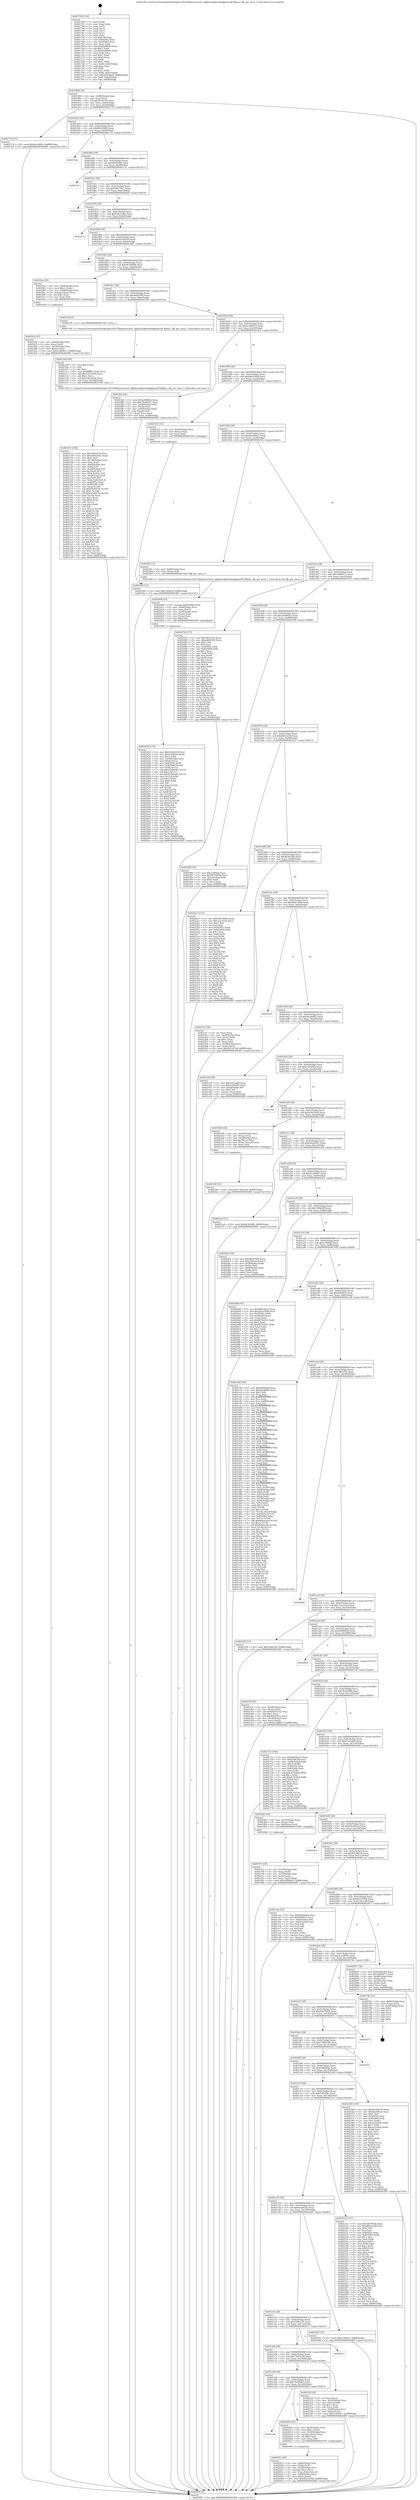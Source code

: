 digraph "0x401790" {
  label = "0x401790 (/mnt/c/Users/mathe/Desktop/tcc/POCII/binaries/extr_ijkplayerijkmediaijkplayerff_ffplay.c_ffp_get_meta_l_Final-ollvm.out::main(0))"
  labelloc = "t"
  node[shape=record]

  Entry [label="",width=0.3,height=0.3,shape=circle,fillcolor=black,style=filled]
  "0x401804" [label="{
     0x401804 [32]\l
     | [instrs]\l
     &nbsp;&nbsp;0x401804 \<+6\>: mov -0x88(%rbp),%eax\l
     &nbsp;&nbsp;0x40180a \<+2\>: mov %eax,%ecx\l
     &nbsp;&nbsp;0x40180c \<+6\>: sub $0x87dfc3fe,%ecx\l
     &nbsp;&nbsp;0x401812 \<+6\>: mov %eax,-0x9c(%rbp)\l
     &nbsp;&nbsp;0x401818 \<+6\>: mov %ecx,-0xa0(%rbp)\l
     &nbsp;&nbsp;0x40181e \<+6\>: je 000000000040277d \<main+0xfed\>\l
  }"]
  "0x40277d" [label="{
     0x40277d [15]\l
     | [instrs]\l
     &nbsp;&nbsp;0x40277d \<+10\>: movl $0x4ce2893c,-0x88(%rbp)\l
     &nbsp;&nbsp;0x402787 \<+5\>: jmp 00000000004028f5 \<main+0x1165\>\l
  }"]
  "0x401824" [label="{
     0x401824 [28]\l
     | [instrs]\l
     &nbsp;&nbsp;0x401824 \<+5\>: jmp 0000000000401829 \<main+0x99\>\l
     &nbsp;&nbsp;0x401829 \<+6\>: mov -0x9c(%rbp),%eax\l
     &nbsp;&nbsp;0x40182f \<+5\>: sub $0x88255966,%eax\l
     &nbsp;&nbsp;0x401834 \<+6\>: mov %eax,-0xa4(%rbp)\l
     &nbsp;&nbsp;0x40183a \<+6\>: je 00000000004027e6 \<main+0x1056\>\l
  }"]
  Exit [label="",width=0.3,height=0.3,shape=circle,fillcolor=black,style=filled,peripheries=2]
  "0x4027e6" [label="{
     0x4027e6\l
  }", style=dashed]
  "0x401840" [label="{
     0x401840 [28]\l
     | [instrs]\l
     &nbsp;&nbsp;0x401840 \<+5\>: jmp 0000000000401845 \<main+0xb5\>\l
     &nbsp;&nbsp;0x401845 \<+6\>: mov -0x9c(%rbp),%eax\l
     &nbsp;&nbsp;0x40184b \<+5\>: sub $0x893fda8d,%eax\l
     &nbsp;&nbsp;0x401850 \<+6\>: mov %eax,-0xa8(%rbp)\l
     &nbsp;&nbsp;0x401856 \<+6\>: je 00000000004027a1 \<main+0x1011\>\l
  }"]
  "0x402560" [label="{
     0x402560 [15]\l
     | [instrs]\l
     &nbsp;&nbsp;0x402560 \<+10\>: movl $0x740b02f,-0x88(%rbp)\l
     &nbsp;&nbsp;0x40256a \<+5\>: jmp 00000000004028f5 \<main+0x1165\>\l
  }"]
  "0x4027a1" [label="{
     0x4027a1\l
  }", style=dashed]
  "0x40185c" [label="{
     0x40185c [28]\l
     | [instrs]\l
     &nbsp;&nbsp;0x40185c \<+5\>: jmp 0000000000401861 \<main+0xd1\>\l
     &nbsp;&nbsp;0x401861 \<+6\>: mov -0x9c(%rbp),%eax\l
     &nbsp;&nbsp;0x401867 \<+5\>: sub $0x928c74a7,%eax\l
     &nbsp;&nbsp;0x40186c \<+6\>: mov %eax,-0xac(%rbp)\l
     &nbsp;&nbsp;0x401872 \<+6\>: je 00000000004026a9 \<main+0xf19\>\l
  }"]
  "0x402520" [label="{
     0x402520 [15]\l
     | [instrs]\l
     &nbsp;&nbsp;0x402520 \<+10\>: movl $0x73b932a9,-0x88(%rbp)\l
     &nbsp;&nbsp;0x40252a \<+5\>: jmp 00000000004028f5 \<main+0x1165\>\l
  }"]
  "0x4026a9" [label="{
     0x4026a9\l
  }", style=dashed]
  "0x401878" [label="{
     0x401878 [28]\l
     | [instrs]\l
     &nbsp;&nbsp;0x401878 \<+5\>: jmp 000000000040187d \<main+0xed\>\l
     &nbsp;&nbsp;0x40187d \<+6\>: mov -0x9c(%rbp),%eax\l
     &nbsp;&nbsp;0x401883 \<+5\>: sub $0x92b21ab0,%eax\l
     &nbsp;&nbsp;0x401888 \<+6\>: mov %eax,-0xb0(%rbp)\l
     &nbsp;&nbsp;0x40188e \<+6\>: je 000000000040257e \<main+0xdee\>\l
  }"]
  "0x402429" [label="{
     0x402429 [170]\l
     | [instrs]\l
     &nbsp;&nbsp;0x402429 \<+5\>: mov $0x92e4d109,%esi\l
     &nbsp;&nbsp;0x40242e \<+5\>: mov $0x6cbdf22b,%edx\l
     &nbsp;&nbsp;0x402433 \<+3\>: mov $0x1,%r8b\l
     &nbsp;&nbsp;0x402436 \<+4\>: mov -0x38(%rbp),%rcx\l
     &nbsp;&nbsp;0x40243a \<+6\>: movl $0x0,(%rcx)\l
     &nbsp;&nbsp;0x402440 \<+8\>: mov 0x40505c,%r9d\l
     &nbsp;&nbsp;0x402448 \<+8\>: mov 0x405060,%r10d\l
     &nbsp;&nbsp;0x402450 \<+3\>: mov %r9d,%r11d\l
     &nbsp;&nbsp;0x402453 \<+7\>: sub $0x624b4a85,%r11d\l
     &nbsp;&nbsp;0x40245a \<+4\>: sub $0x1,%r11d\l
     &nbsp;&nbsp;0x40245e \<+7\>: add $0x624b4a85,%r11d\l
     &nbsp;&nbsp;0x402465 \<+4\>: imul %r11d,%r9d\l
     &nbsp;&nbsp;0x402469 \<+4\>: and $0x1,%r9d\l
     &nbsp;&nbsp;0x40246d \<+4\>: cmp $0x0,%r9d\l
     &nbsp;&nbsp;0x402471 \<+3\>: sete %bl\l
     &nbsp;&nbsp;0x402474 \<+4\>: cmp $0xa,%r10d\l
     &nbsp;&nbsp;0x402478 \<+4\>: setl %r14b\l
     &nbsp;&nbsp;0x40247c \<+3\>: mov %bl,%r15b\l
     &nbsp;&nbsp;0x40247f \<+4\>: xor $0xff,%r15b\l
     &nbsp;&nbsp;0x402483 \<+3\>: mov %r14b,%r12b\l
     &nbsp;&nbsp;0x402486 \<+4\>: xor $0xff,%r12b\l
     &nbsp;&nbsp;0x40248a \<+4\>: xor $0x0,%r8b\l
     &nbsp;&nbsp;0x40248e \<+3\>: mov %r15b,%r13b\l
     &nbsp;&nbsp;0x402491 \<+4\>: and $0x0,%r13b\l
     &nbsp;&nbsp;0x402495 \<+3\>: and %r8b,%bl\l
     &nbsp;&nbsp;0x402498 \<+3\>: mov %r12b,%cl\l
     &nbsp;&nbsp;0x40249b \<+3\>: and $0x0,%cl\l
     &nbsp;&nbsp;0x40249e \<+3\>: and %r8b,%r14b\l
     &nbsp;&nbsp;0x4024a1 \<+3\>: or %bl,%r13b\l
     &nbsp;&nbsp;0x4024a4 \<+3\>: or %r14b,%cl\l
     &nbsp;&nbsp;0x4024a7 \<+3\>: xor %cl,%r13b\l
     &nbsp;&nbsp;0x4024aa \<+3\>: or %r12b,%r15b\l
     &nbsp;&nbsp;0x4024ad \<+4\>: xor $0xff,%r15b\l
     &nbsp;&nbsp;0x4024b1 \<+4\>: or $0x0,%r8b\l
     &nbsp;&nbsp;0x4024b5 \<+3\>: and %r8b,%r15b\l
     &nbsp;&nbsp;0x4024b8 \<+3\>: or %r15b,%r13b\l
     &nbsp;&nbsp;0x4024bb \<+4\>: test $0x1,%r13b\l
     &nbsp;&nbsp;0x4024bf \<+3\>: cmovne %edx,%esi\l
     &nbsp;&nbsp;0x4024c2 \<+6\>: mov %esi,-0x88(%rbp)\l
     &nbsp;&nbsp;0x4024c8 \<+6\>: mov %eax,-0x14c(%rbp)\l
     &nbsp;&nbsp;0x4024ce \<+5\>: jmp 00000000004028f5 \<main+0x1165\>\l
  }"]
  "0x40257e" [label="{
     0x40257e\l
  }", style=dashed]
  "0x401894" [label="{
     0x401894 [28]\l
     | [instrs]\l
     &nbsp;&nbsp;0x401894 \<+5\>: jmp 0000000000401899 \<main+0x109\>\l
     &nbsp;&nbsp;0x401899 \<+6\>: mov -0x9c(%rbp),%eax\l
     &nbsp;&nbsp;0x40189f \<+5\>: sub $0x92e4d109,%eax\l
     &nbsp;&nbsp;0x4018a4 \<+6\>: mov %eax,-0xb4(%rbp)\l
     &nbsp;&nbsp;0x4018aa \<+6\>: je 0000000000402881 \<main+0x10f1\>\l
  }"]
  "0x402408" [label="{
     0x402408 [33]\l
     | [instrs]\l
     &nbsp;&nbsp;0x402408 \<+10\>: movabs $0x4030b6,%rdi\l
     &nbsp;&nbsp;0x402412 \<+4\>: mov -0x40(%rbp),%rcx\l
     &nbsp;&nbsp;0x402416 \<+3\>: mov %rax,(%rcx)\l
     &nbsp;&nbsp;0x402419 \<+4\>: mov -0x40(%rbp),%rax\l
     &nbsp;&nbsp;0x40241d \<+3\>: mov (%rax),%rax\l
     &nbsp;&nbsp;0x402420 \<+2\>: mov (%rax),%esi\l
     &nbsp;&nbsp;0x402422 \<+2\>: mov $0x0,%al\l
     &nbsp;&nbsp;0x402424 \<+5\>: call 0000000000401040 \<printf@plt\>\l
     | [calls]\l
     &nbsp;&nbsp;0x401040 \{1\} (unknown)\l
  }"]
  "0x402881" [label="{
     0x402881\l
  }", style=dashed]
  "0x4018b0" [label="{
     0x4018b0 [28]\l
     | [instrs]\l
     &nbsp;&nbsp;0x4018b0 \<+5\>: jmp 00000000004018b5 \<main+0x125\>\l
     &nbsp;&nbsp;0x4018b5 \<+6\>: mov -0x9c(%rbp),%eax\l
     &nbsp;&nbsp;0x4018bb \<+5\>: sub $0x9970409b,%eax\l
     &nbsp;&nbsp;0x4018c0 \<+6\>: mov %eax,-0xb8(%rbp)\l
     &nbsp;&nbsp;0x4018c6 \<+6\>: je 0000000000401fae \<main+0x81e\>\l
  }"]
  "0x402131" [label="{
     0x402131 [188]\l
     | [instrs]\l
     &nbsp;&nbsp;0x402131 \<+5\>: mov $0x18b3cf76,%ecx\l
     &nbsp;&nbsp;0x402136 \<+5\>: mov $0xe64d2042,%edx\l
     &nbsp;&nbsp;0x40213b \<+3\>: mov $0x1,%sil\l
     &nbsp;&nbsp;0x40213e \<+6\>: mov -0x148(%rbp),%edi\l
     &nbsp;&nbsp;0x402144 \<+3\>: imul %eax,%edi\l
     &nbsp;&nbsp;0x402147 \<+4\>: mov -0x60(%rbp),%r8\l
     &nbsp;&nbsp;0x40214b \<+3\>: mov (%r8),%r8\l
     &nbsp;&nbsp;0x40214e \<+4\>: mov -0x58(%rbp),%r9\l
     &nbsp;&nbsp;0x402152 \<+3\>: movslq (%r9),%r9\l
     &nbsp;&nbsp;0x402155 \<+4\>: mov (%r8,%r9,8),%r8\l
     &nbsp;&nbsp;0x402159 \<+4\>: mov -0x48(%rbp),%r9\l
     &nbsp;&nbsp;0x40215d \<+3\>: movslq (%r9),%r9\l
     &nbsp;&nbsp;0x402160 \<+4\>: mov %edi,(%r8,%r9,4)\l
     &nbsp;&nbsp;0x402164 \<+7\>: mov 0x40505c,%eax\l
     &nbsp;&nbsp;0x40216b \<+7\>: mov 0x405060,%edi\l
     &nbsp;&nbsp;0x402172 \<+3\>: mov %eax,%r10d\l
     &nbsp;&nbsp;0x402175 \<+7\>: sub $0x65a0d7a0,%r10d\l
     &nbsp;&nbsp;0x40217c \<+4\>: sub $0x1,%r10d\l
     &nbsp;&nbsp;0x402180 \<+7\>: add $0x65a0d7a0,%r10d\l
     &nbsp;&nbsp;0x402187 \<+4\>: imul %r10d,%eax\l
     &nbsp;&nbsp;0x40218b \<+3\>: and $0x1,%eax\l
     &nbsp;&nbsp;0x40218e \<+3\>: cmp $0x0,%eax\l
     &nbsp;&nbsp;0x402191 \<+4\>: sete %r11b\l
     &nbsp;&nbsp;0x402195 \<+3\>: cmp $0xa,%edi\l
     &nbsp;&nbsp;0x402198 \<+3\>: setl %bl\l
     &nbsp;&nbsp;0x40219b \<+3\>: mov %r11b,%r14b\l
     &nbsp;&nbsp;0x40219e \<+4\>: xor $0xff,%r14b\l
     &nbsp;&nbsp;0x4021a2 \<+3\>: mov %bl,%r15b\l
     &nbsp;&nbsp;0x4021a5 \<+4\>: xor $0xff,%r15b\l
     &nbsp;&nbsp;0x4021a9 \<+4\>: xor $0x0,%sil\l
     &nbsp;&nbsp;0x4021ad \<+3\>: mov %r14b,%r12b\l
     &nbsp;&nbsp;0x4021b0 \<+4\>: and $0x0,%r12b\l
     &nbsp;&nbsp;0x4021b4 \<+3\>: and %sil,%r11b\l
     &nbsp;&nbsp;0x4021b7 \<+3\>: mov %r15b,%r13b\l
     &nbsp;&nbsp;0x4021ba \<+4\>: and $0x0,%r13b\l
     &nbsp;&nbsp;0x4021be \<+3\>: and %sil,%bl\l
     &nbsp;&nbsp;0x4021c1 \<+3\>: or %r11b,%r12b\l
     &nbsp;&nbsp;0x4021c4 \<+3\>: or %bl,%r13b\l
     &nbsp;&nbsp;0x4021c7 \<+3\>: xor %r13b,%r12b\l
     &nbsp;&nbsp;0x4021ca \<+3\>: or %r15b,%r14b\l
     &nbsp;&nbsp;0x4021cd \<+4\>: xor $0xff,%r14b\l
     &nbsp;&nbsp;0x4021d1 \<+4\>: or $0x0,%sil\l
     &nbsp;&nbsp;0x4021d5 \<+3\>: and %sil,%r14b\l
     &nbsp;&nbsp;0x4021d8 \<+3\>: or %r14b,%r12b\l
     &nbsp;&nbsp;0x4021db \<+4\>: test $0x1,%r12b\l
     &nbsp;&nbsp;0x4021df \<+3\>: cmovne %edx,%ecx\l
     &nbsp;&nbsp;0x4021e2 \<+6\>: mov %ecx,-0x88(%rbp)\l
     &nbsp;&nbsp;0x4021e8 \<+5\>: jmp 00000000004028f5 \<main+0x1165\>\l
  }"]
  "0x401fae" [label="{
     0x401fae [29]\l
     | [instrs]\l
     &nbsp;&nbsp;0x401fae \<+4\>: mov -0x68(%rbp),%rax\l
     &nbsp;&nbsp;0x401fb2 \<+6\>: movl $0x1,(%rax)\l
     &nbsp;&nbsp;0x401fb8 \<+4\>: mov -0x68(%rbp),%rax\l
     &nbsp;&nbsp;0x401fbc \<+3\>: movslq (%rax),%rax\l
     &nbsp;&nbsp;0x401fbf \<+4\>: shl $0x3,%rax\l
     &nbsp;&nbsp;0x401fc3 \<+3\>: mov %rax,%rdi\l
     &nbsp;&nbsp;0x401fc6 \<+5\>: call 0000000000401050 \<malloc@plt\>\l
     | [calls]\l
     &nbsp;&nbsp;0x401050 \{1\} (unknown)\l
  }"]
  "0x4018cc" [label="{
     0x4018cc [28]\l
     | [instrs]\l
     &nbsp;&nbsp;0x4018cc \<+5\>: jmp 00000000004018d1 \<main+0x141\>\l
     &nbsp;&nbsp;0x4018d1 \<+6\>: mov -0x9c(%rbp),%eax\l
     &nbsp;&nbsp;0x4018d7 \<+5\>: sub $0xabbf5180,%eax\l
     &nbsp;&nbsp;0x4018dc \<+6\>: mov %eax,-0xbc(%rbp)\l
     &nbsp;&nbsp;0x4018e2 \<+6\>: je 0000000000402104 \<main+0x974\>\l
  }"]
  "0x402109" [label="{
     0x402109 [40]\l
     | [instrs]\l
     &nbsp;&nbsp;0x402109 \<+5\>: mov $0x2,%ecx\l
     &nbsp;&nbsp;0x40210e \<+1\>: cltd\l
     &nbsp;&nbsp;0x40210f \<+2\>: idiv %ecx\l
     &nbsp;&nbsp;0x402111 \<+6\>: imul $0xfffffffe,%edx,%ecx\l
     &nbsp;&nbsp;0x402117 \<+6\>: add $0x5241a63d,%ecx\l
     &nbsp;&nbsp;0x40211d \<+3\>: add $0x1,%ecx\l
     &nbsp;&nbsp;0x402120 \<+6\>: sub $0x5241a63d,%ecx\l
     &nbsp;&nbsp;0x402126 \<+6\>: mov %ecx,-0x148(%rbp)\l
     &nbsp;&nbsp;0x40212c \<+5\>: call 0000000000401160 \<next_i\>\l
     | [calls]\l
     &nbsp;&nbsp;0x401160 \{1\} (/mnt/c/Users/mathe/Desktop/tcc/POCII/binaries/extr_ijkplayerijkmediaijkplayerff_ffplay.c_ffp_get_meta_l_Final-ollvm.out::next_i)\l
  }"]
  "0x402104" [label="{
     0x402104 [5]\l
     | [instrs]\l
     &nbsp;&nbsp;0x402104 \<+5\>: call 0000000000401160 \<next_i\>\l
     | [calls]\l
     &nbsp;&nbsp;0x401160 \{1\} (/mnt/c/Users/mathe/Desktop/tcc/POCII/binaries/extr_ijkplayerijkmediaijkplayerff_ffplay.c_ffp_get_meta_l_Final-ollvm.out::next_i)\l
  }"]
  "0x4018e8" [label="{
     0x4018e8 [28]\l
     | [instrs]\l
     &nbsp;&nbsp;0x4018e8 \<+5\>: jmp 00000000004018ed \<main+0x15d\>\l
     &nbsp;&nbsp;0x4018ed \<+6\>: mov -0x9c(%rbp),%eax\l
     &nbsp;&nbsp;0x4018f3 \<+5\>: sub $0xb1d48013,%eax\l
     &nbsp;&nbsp;0x4018f8 \<+6\>: mov %eax,-0xc0(%rbp)\l
     &nbsp;&nbsp;0x4018fe \<+6\>: je 0000000000401feb \<main+0x85b\>\l
  }"]
  "0x40202c" [label="{
     0x40202c [43]\l
     | [instrs]\l
     &nbsp;&nbsp;0x40202c \<+4\>: mov -0x60(%rbp),%rdi\l
     &nbsp;&nbsp;0x402030 \<+3\>: mov (%rdi),%rdi\l
     &nbsp;&nbsp;0x402033 \<+4\>: mov -0x58(%rbp),%rcx\l
     &nbsp;&nbsp;0x402037 \<+3\>: movslq (%rcx),%rcx\l
     &nbsp;&nbsp;0x40203a \<+4\>: mov %rax,(%rdi,%rcx,8)\l
     &nbsp;&nbsp;0x40203e \<+4\>: mov -0x48(%rbp),%rax\l
     &nbsp;&nbsp;0x402042 \<+6\>: movl $0x0,(%rax)\l
     &nbsp;&nbsp;0x402048 \<+10\>: movl $0x4b21b7b8,-0x88(%rbp)\l
     &nbsp;&nbsp;0x402052 \<+5\>: jmp 00000000004028f5 \<main+0x1165\>\l
  }"]
  "0x401feb" [label="{
     0x401feb [36]\l
     | [instrs]\l
     &nbsp;&nbsp;0x401feb \<+5\>: mov $0x5a86f8ab,%eax\l
     &nbsp;&nbsp;0x401ff0 \<+5\>: mov $0x7be089a7,%ecx\l
     &nbsp;&nbsp;0x401ff5 \<+4\>: mov -0x58(%rbp),%rdx\l
     &nbsp;&nbsp;0x401ff9 \<+2\>: mov (%rdx),%esi\l
     &nbsp;&nbsp;0x401ffb \<+4\>: mov -0x68(%rbp),%rdx\l
     &nbsp;&nbsp;0x401fff \<+2\>: cmp (%rdx),%esi\l
     &nbsp;&nbsp;0x402001 \<+3\>: cmovl %ecx,%eax\l
     &nbsp;&nbsp;0x402004 \<+6\>: mov %eax,-0x88(%rbp)\l
     &nbsp;&nbsp;0x40200a \<+5\>: jmp 00000000004028f5 \<main+0x1165\>\l
  }"]
  "0x401904" [label="{
     0x401904 [28]\l
     | [instrs]\l
     &nbsp;&nbsp;0x401904 \<+5\>: jmp 0000000000401909 \<main+0x179\>\l
     &nbsp;&nbsp;0x401909 \<+6\>: mov -0x9c(%rbp),%eax\l
     &nbsp;&nbsp;0x40190f \<+5\>: sub $0xb8e076d9,%eax\l
     &nbsp;&nbsp;0x401914 \<+6\>: mov %eax,-0xc4(%rbp)\l
     &nbsp;&nbsp;0x40191a \<+6\>: je 0000000000402551 \<main+0xdc1\>\l
  }"]
  "0x401ca0" [label="{
     0x401ca0\l
  }", style=dashed]
  "0x402551" [label="{
     0x402551 [15]\l
     | [instrs]\l
     &nbsp;&nbsp;0x402551 \<+4\>: mov -0x60(%rbp),%rax\l
     &nbsp;&nbsp;0x402555 \<+3\>: mov (%rax),%rax\l
     &nbsp;&nbsp;0x402558 \<+3\>: mov %rax,%rdi\l
     &nbsp;&nbsp;0x40255b \<+5\>: call 0000000000401030 \<free@plt\>\l
     | [calls]\l
     &nbsp;&nbsp;0x401030 \{1\} (unknown)\l
  }"]
  "0x401920" [label="{
     0x401920 [28]\l
     | [instrs]\l
     &nbsp;&nbsp;0x401920 \<+5\>: jmp 0000000000401925 \<main+0x195\>\l
     &nbsp;&nbsp;0x401925 \<+6\>: mov -0x9c(%rbp),%eax\l
     &nbsp;&nbsp;0x40192b \<+5\>: sub $0xbbe69be5,%eax\l
     &nbsp;&nbsp;0x401930 \<+6\>: mov %eax,-0xc8(%rbp)\l
     &nbsp;&nbsp;0x401936 \<+6\>: je 00000000004023fc \<main+0xc6c\>\l
  }"]
  "0x40200f" [label="{
     0x40200f [29]\l
     | [instrs]\l
     &nbsp;&nbsp;0x40200f \<+4\>: mov -0x50(%rbp),%rax\l
     &nbsp;&nbsp;0x402013 \<+6\>: movl $0x1,(%rax)\l
     &nbsp;&nbsp;0x402019 \<+4\>: mov -0x50(%rbp),%rax\l
     &nbsp;&nbsp;0x40201d \<+3\>: movslq (%rax),%rax\l
     &nbsp;&nbsp;0x402020 \<+4\>: shl $0x2,%rax\l
     &nbsp;&nbsp;0x402024 \<+3\>: mov %rax,%rdi\l
     &nbsp;&nbsp;0x402027 \<+5\>: call 0000000000401050 \<malloc@plt\>\l
     | [calls]\l
     &nbsp;&nbsp;0x401050 \{1\} (unknown)\l
  }"]
  "0x4023fc" [label="{
     0x4023fc [12]\l
     | [instrs]\l
     &nbsp;&nbsp;0x4023fc \<+4\>: mov -0x60(%rbp),%rax\l
     &nbsp;&nbsp;0x402400 \<+3\>: mov (%rax),%rdi\l
     &nbsp;&nbsp;0x402403 \<+5\>: call 0000000000401440 \<ffp_get_meta_l\>\l
     | [calls]\l
     &nbsp;&nbsp;0x401440 \{1\} (/mnt/c/Users/mathe/Desktop/tcc/POCII/binaries/extr_ijkplayerijkmediaijkplayerff_ffplay.c_ffp_get_meta_l_Final-ollvm.out::ffp_get_meta_l)\l
  }"]
  "0x40193c" [label="{
     0x40193c [28]\l
     | [instrs]\l
     &nbsp;&nbsp;0x40193c \<+5\>: jmp 0000000000401941 \<main+0x1b1\>\l
     &nbsp;&nbsp;0x401941 \<+6\>: mov -0x9c(%rbp),%eax\l
     &nbsp;&nbsp;0x401947 \<+5\>: sub $0xc6846471,%eax\l
     &nbsp;&nbsp;0x40194c \<+6\>: mov %eax,-0xcc(%rbp)\l
     &nbsp;&nbsp;0x401952 \<+6\>: je 000000000040207b \<main+0x8eb\>\l
  }"]
  "0x401c84" [label="{
     0x401c84 [28]\l
     | [instrs]\l
     &nbsp;&nbsp;0x401c84 \<+5\>: jmp 0000000000401c89 \<main+0x4f9\>\l
     &nbsp;&nbsp;0x401c89 \<+6\>: mov -0x9c(%rbp),%eax\l
     &nbsp;&nbsp;0x401c8f \<+5\>: sub $0x7be089a7,%eax\l
     &nbsp;&nbsp;0x401c94 \<+6\>: mov %eax,-0x144(%rbp)\l
     &nbsp;&nbsp;0x401c9a \<+6\>: je 000000000040200f \<main+0x87f\>\l
  }"]
  "0x40207b" [label="{
     0x40207b [137]\l
     | [instrs]\l
     &nbsp;&nbsp;0x40207b \<+5\>: mov $0x18b3cf76,%eax\l
     &nbsp;&nbsp;0x402080 \<+5\>: mov $0xabbf5180,%ecx\l
     &nbsp;&nbsp;0x402085 \<+2\>: mov $0x1,%dl\l
     &nbsp;&nbsp;0x402087 \<+2\>: xor %esi,%esi\l
     &nbsp;&nbsp;0x402089 \<+7\>: mov 0x40505c,%edi\l
     &nbsp;&nbsp;0x402090 \<+8\>: mov 0x405060,%r8d\l
     &nbsp;&nbsp;0x402098 \<+3\>: sub $0x1,%esi\l
     &nbsp;&nbsp;0x40209b \<+3\>: mov %edi,%r9d\l
     &nbsp;&nbsp;0x40209e \<+3\>: add %esi,%r9d\l
     &nbsp;&nbsp;0x4020a1 \<+4\>: imul %r9d,%edi\l
     &nbsp;&nbsp;0x4020a5 \<+3\>: and $0x1,%edi\l
     &nbsp;&nbsp;0x4020a8 \<+3\>: cmp $0x0,%edi\l
     &nbsp;&nbsp;0x4020ab \<+4\>: sete %r10b\l
     &nbsp;&nbsp;0x4020af \<+4\>: cmp $0xa,%r8d\l
     &nbsp;&nbsp;0x4020b3 \<+4\>: setl %r11b\l
     &nbsp;&nbsp;0x4020b7 \<+3\>: mov %r10b,%bl\l
     &nbsp;&nbsp;0x4020ba \<+3\>: xor $0xff,%bl\l
     &nbsp;&nbsp;0x4020bd \<+3\>: mov %r11b,%r14b\l
     &nbsp;&nbsp;0x4020c0 \<+4\>: xor $0xff,%r14b\l
     &nbsp;&nbsp;0x4020c4 \<+3\>: xor $0x1,%dl\l
     &nbsp;&nbsp;0x4020c7 \<+3\>: mov %bl,%r15b\l
     &nbsp;&nbsp;0x4020ca \<+4\>: and $0xff,%r15b\l
     &nbsp;&nbsp;0x4020ce \<+3\>: and %dl,%r10b\l
     &nbsp;&nbsp;0x4020d1 \<+3\>: mov %r14b,%r12b\l
     &nbsp;&nbsp;0x4020d4 \<+4\>: and $0xff,%r12b\l
     &nbsp;&nbsp;0x4020d8 \<+3\>: and %dl,%r11b\l
     &nbsp;&nbsp;0x4020db \<+3\>: or %r10b,%r15b\l
     &nbsp;&nbsp;0x4020de \<+3\>: or %r11b,%r12b\l
     &nbsp;&nbsp;0x4020e1 \<+3\>: xor %r12b,%r15b\l
     &nbsp;&nbsp;0x4020e4 \<+3\>: or %r14b,%bl\l
     &nbsp;&nbsp;0x4020e7 \<+3\>: xor $0xff,%bl\l
     &nbsp;&nbsp;0x4020ea \<+3\>: or $0x1,%dl\l
     &nbsp;&nbsp;0x4020ed \<+2\>: and %dl,%bl\l
     &nbsp;&nbsp;0x4020ef \<+3\>: or %bl,%r15b\l
     &nbsp;&nbsp;0x4020f2 \<+4\>: test $0x1,%r15b\l
     &nbsp;&nbsp;0x4020f6 \<+3\>: cmovne %ecx,%eax\l
     &nbsp;&nbsp;0x4020f9 \<+6\>: mov %eax,-0x88(%rbp)\l
     &nbsp;&nbsp;0x4020ff \<+5\>: jmp 00000000004028f5 \<main+0x1165\>\l
  }"]
  "0x401958" [label="{
     0x401958 [28]\l
     | [instrs]\l
     &nbsp;&nbsp;0x401958 \<+5\>: jmp 000000000040195d \<main+0x1cd\>\l
     &nbsp;&nbsp;0x40195d \<+6\>: mov -0x9c(%rbp),%eax\l
     &nbsp;&nbsp;0x401963 \<+5\>: sub $0xcd386ab1,%eax\l
     &nbsp;&nbsp;0x401968 \<+6\>: mov %eax,-0xd0(%rbp)\l
     &nbsp;&nbsp;0x40196e \<+6\>: je 0000000000401f90 \<main+0x800\>\l
  }"]
  "0x40252f" [label="{
     0x40252f [34]\l
     | [instrs]\l
     &nbsp;&nbsp;0x40252f \<+2\>: xor %eax,%eax\l
     &nbsp;&nbsp;0x402531 \<+4\>: mov -0x38(%rbp),%rcx\l
     &nbsp;&nbsp;0x402535 \<+2\>: mov (%rcx),%edx\l
     &nbsp;&nbsp;0x402537 \<+3\>: sub $0x1,%eax\l
     &nbsp;&nbsp;0x40253a \<+2\>: sub %eax,%edx\l
     &nbsp;&nbsp;0x40253c \<+4\>: mov -0x38(%rbp),%rcx\l
     &nbsp;&nbsp;0x402540 \<+2\>: mov %edx,(%rcx)\l
     &nbsp;&nbsp;0x402542 \<+10\>: movl $0xf1c60427,-0x88(%rbp)\l
     &nbsp;&nbsp;0x40254c \<+5\>: jmp 00000000004028f5 \<main+0x1165\>\l
  }"]
  "0x401f90" [label="{
     0x401f90 [30]\l
     | [instrs]\l
     &nbsp;&nbsp;0x401f90 \<+5\>: mov $0xa18f44d,%eax\l
     &nbsp;&nbsp;0x401f95 \<+5\>: mov $0x9970409b,%ecx\l
     &nbsp;&nbsp;0x401f9a \<+3\>: mov -0x2c(%rbp),%edx\l
     &nbsp;&nbsp;0x401f9d \<+3\>: cmp $0x0,%edx\l
     &nbsp;&nbsp;0x401fa0 \<+3\>: cmove %ecx,%eax\l
     &nbsp;&nbsp;0x401fa3 \<+6\>: mov %eax,-0x88(%rbp)\l
     &nbsp;&nbsp;0x401fa9 \<+5\>: jmp 00000000004028f5 \<main+0x1165\>\l
  }"]
  "0x401974" [label="{
     0x401974 [28]\l
     | [instrs]\l
     &nbsp;&nbsp;0x401974 \<+5\>: jmp 0000000000401979 \<main+0x1e9\>\l
     &nbsp;&nbsp;0x401979 \<+6\>: mov -0x9c(%rbp),%eax\l
     &nbsp;&nbsp;0x40197f \<+5\>: sub $0xd8b12e58,%eax\l
     &nbsp;&nbsp;0x401984 \<+6\>: mov %eax,-0xd4(%rbp)\l
     &nbsp;&nbsp;0x40198a \<+6\>: je 00000000004022a7 \<main+0xb17\>\l
  }"]
  "0x401c68" [label="{
     0x401c68 [28]\l
     | [instrs]\l
     &nbsp;&nbsp;0x401c68 \<+5\>: jmp 0000000000401c6d \<main+0x4dd\>\l
     &nbsp;&nbsp;0x401c6d \<+6\>: mov -0x9c(%rbp),%eax\l
     &nbsp;&nbsp;0x401c73 \<+5\>: sub $0x73b932a9,%eax\l
     &nbsp;&nbsp;0x401c78 \<+6\>: mov %eax,-0x140(%rbp)\l
     &nbsp;&nbsp;0x401c7e \<+6\>: je 000000000040252f \<main+0xd9f\>\l
  }"]
  "0x4022a7" [label="{
     0x4022a7 [137]\l
     | [instrs]\l
     &nbsp;&nbsp;0x4022a7 \<+5\>: mov $0x5667845b,%eax\l
     &nbsp;&nbsp;0x4022ac \<+5\>: mov $0x1a2c5e5e,%ecx\l
     &nbsp;&nbsp;0x4022b1 \<+2\>: mov $0x1,%dl\l
     &nbsp;&nbsp;0x4022b3 \<+2\>: xor %esi,%esi\l
     &nbsp;&nbsp;0x4022b5 \<+7\>: mov 0x40505c,%edi\l
     &nbsp;&nbsp;0x4022bc \<+8\>: mov 0x405060,%r8d\l
     &nbsp;&nbsp;0x4022c4 \<+3\>: sub $0x1,%esi\l
     &nbsp;&nbsp;0x4022c7 \<+3\>: mov %edi,%r9d\l
     &nbsp;&nbsp;0x4022ca \<+3\>: add %esi,%r9d\l
     &nbsp;&nbsp;0x4022cd \<+4\>: imul %r9d,%edi\l
     &nbsp;&nbsp;0x4022d1 \<+3\>: and $0x1,%edi\l
     &nbsp;&nbsp;0x4022d4 \<+3\>: cmp $0x0,%edi\l
     &nbsp;&nbsp;0x4022d7 \<+4\>: sete %r10b\l
     &nbsp;&nbsp;0x4022db \<+4\>: cmp $0xa,%r8d\l
     &nbsp;&nbsp;0x4022df \<+4\>: setl %r11b\l
     &nbsp;&nbsp;0x4022e3 \<+3\>: mov %r10b,%bl\l
     &nbsp;&nbsp;0x4022e6 \<+3\>: xor $0xff,%bl\l
     &nbsp;&nbsp;0x4022e9 \<+3\>: mov %r11b,%r14b\l
     &nbsp;&nbsp;0x4022ec \<+4\>: xor $0xff,%r14b\l
     &nbsp;&nbsp;0x4022f0 \<+3\>: xor $0x1,%dl\l
     &nbsp;&nbsp;0x4022f3 \<+3\>: mov %bl,%r15b\l
     &nbsp;&nbsp;0x4022f6 \<+4\>: and $0xff,%r15b\l
     &nbsp;&nbsp;0x4022fa \<+3\>: and %dl,%r10b\l
     &nbsp;&nbsp;0x4022fd \<+3\>: mov %r14b,%r12b\l
     &nbsp;&nbsp;0x402300 \<+4\>: and $0xff,%r12b\l
     &nbsp;&nbsp;0x402304 \<+3\>: and %dl,%r11b\l
     &nbsp;&nbsp;0x402307 \<+3\>: or %r10b,%r15b\l
     &nbsp;&nbsp;0x40230a \<+3\>: or %r11b,%r12b\l
     &nbsp;&nbsp;0x40230d \<+3\>: xor %r12b,%r15b\l
     &nbsp;&nbsp;0x402310 \<+3\>: or %r14b,%bl\l
     &nbsp;&nbsp;0x402313 \<+3\>: xor $0xff,%bl\l
     &nbsp;&nbsp;0x402316 \<+3\>: or $0x1,%dl\l
     &nbsp;&nbsp;0x402319 \<+2\>: and %dl,%bl\l
     &nbsp;&nbsp;0x40231b \<+3\>: or %bl,%r15b\l
     &nbsp;&nbsp;0x40231e \<+4\>: test $0x1,%r15b\l
     &nbsp;&nbsp;0x402322 \<+3\>: cmovne %ecx,%eax\l
     &nbsp;&nbsp;0x402325 \<+6\>: mov %eax,-0x88(%rbp)\l
     &nbsp;&nbsp;0x40232b \<+5\>: jmp 00000000004028f5 \<main+0x1165\>\l
  }"]
  "0x401990" [label="{
     0x401990 [28]\l
     | [instrs]\l
     &nbsp;&nbsp;0x401990 \<+5\>: jmp 0000000000401995 \<main+0x205\>\l
     &nbsp;&nbsp;0x401995 \<+6\>: mov -0x9c(%rbp),%eax\l
     &nbsp;&nbsp;0x40199b \<+5\>: sub $0xdb363dfb,%eax\l
     &nbsp;&nbsp;0x4019a0 \<+6\>: mov %eax,-0xd8(%rbp)\l
     &nbsp;&nbsp;0x4019a6 \<+6\>: je 00000000004021fc \<main+0xa6c\>\l
  }"]
  "0x402611" [label="{
     0x402611\l
  }", style=dashed]
  "0x4021fc" [label="{
     0x4021fc [34]\l
     | [instrs]\l
     &nbsp;&nbsp;0x4021fc \<+2\>: xor %eax,%eax\l
     &nbsp;&nbsp;0x4021fe \<+4\>: mov -0x48(%rbp),%rcx\l
     &nbsp;&nbsp;0x402202 \<+2\>: mov (%rcx),%edx\l
     &nbsp;&nbsp;0x402204 \<+3\>: sub $0x1,%eax\l
     &nbsp;&nbsp;0x402207 \<+2\>: sub %eax,%edx\l
     &nbsp;&nbsp;0x402209 \<+4\>: mov -0x48(%rbp),%rcx\l
     &nbsp;&nbsp;0x40220d \<+2\>: mov %edx,(%rcx)\l
     &nbsp;&nbsp;0x40220f \<+10\>: movl $0x4b21b7b8,-0x88(%rbp)\l
     &nbsp;&nbsp;0x402219 \<+5\>: jmp 00000000004028f5 \<main+0x1165\>\l
  }"]
  "0x4019ac" [label="{
     0x4019ac [28]\l
     | [instrs]\l
     &nbsp;&nbsp;0x4019ac \<+5\>: jmp 00000000004019b1 \<main+0x221\>\l
     &nbsp;&nbsp;0x4019b1 \<+6\>: mov -0x9c(%rbp),%eax\l
     &nbsp;&nbsp;0x4019b7 \<+5\>: sub $0xdbdc1698,%eax\l
     &nbsp;&nbsp;0x4019bc \<+6\>: mov %eax,-0xdc(%rbp)\l
     &nbsp;&nbsp;0x4019c2 \<+6\>: je 0000000000401eb1 \<main+0x721\>\l
  }"]
  "0x401c4c" [label="{
     0x401c4c [28]\l
     | [instrs]\l
     &nbsp;&nbsp;0x401c4c \<+5\>: jmp 0000000000401c51 \<main+0x4c1\>\l
     &nbsp;&nbsp;0x401c51 \<+6\>: mov -0x9c(%rbp),%eax\l
     &nbsp;&nbsp;0x401c57 \<+5\>: sub $0x729fa276,%eax\l
     &nbsp;&nbsp;0x401c5c \<+6\>: mov %eax,-0x13c(%rbp)\l
     &nbsp;&nbsp;0x401c62 \<+6\>: je 0000000000402611 \<main+0xe81\>\l
  }"]
  "0x401eb1" [label="{
     0x401eb1\l
  }", style=dashed]
  "0x4019c8" [label="{
     0x4019c8 [28]\l
     | [instrs]\l
     &nbsp;&nbsp;0x4019c8 \<+5\>: jmp 00000000004019cd \<main+0x23d\>\l
     &nbsp;&nbsp;0x4019cd \<+6\>: mov -0x9c(%rbp),%eax\l
     &nbsp;&nbsp;0x4019d3 \<+5\>: sub $0xdea8d8f2,%eax\l
     &nbsp;&nbsp;0x4019d8 \<+6\>: mov %eax,-0xe0(%rbp)\l
     &nbsp;&nbsp;0x4019de \<+6\>: je 0000000000401e3d \<main+0x6ad\>\l
  }"]
  "0x4024d3" [label="{
     0x4024d3 [15]\l
     | [instrs]\l
     &nbsp;&nbsp;0x4024d3 \<+10\>: movl $0xf1c60427,-0x88(%rbp)\l
     &nbsp;&nbsp;0x4024dd \<+5\>: jmp 00000000004028f5 \<main+0x1165\>\l
  }"]
  "0x401e3d" [label="{
     0x401e3d [30]\l
     | [instrs]\l
     &nbsp;&nbsp;0x401e3d \<+5\>: mov $0x4125abf0,%eax\l
     &nbsp;&nbsp;0x401e42 \<+5\>: mov $0xe320ef05,%ecx\l
     &nbsp;&nbsp;0x401e47 \<+3\>: mov -0x2d(%rbp),%dl\l
     &nbsp;&nbsp;0x401e4a \<+3\>: test $0x1,%dl\l
     &nbsp;&nbsp;0x401e4d \<+3\>: cmovne %ecx,%eax\l
     &nbsp;&nbsp;0x401e50 \<+6\>: mov %eax,-0x88(%rbp)\l
     &nbsp;&nbsp;0x401e56 \<+5\>: jmp 00000000004028f5 \<main+0x1165\>\l
  }"]
  "0x4019e4" [label="{
     0x4019e4 [28]\l
     | [instrs]\l
     &nbsp;&nbsp;0x4019e4 \<+5\>: jmp 00000000004019e9 \<main+0x259\>\l
     &nbsp;&nbsp;0x4019e9 \<+6\>: mov -0x9c(%rbp),%eax\l
     &nbsp;&nbsp;0x4019ef \<+5\>: sub $0xe320ef05,%eax\l
     &nbsp;&nbsp;0x4019f4 \<+6\>: mov %eax,-0xe4(%rbp)\l
     &nbsp;&nbsp;0x4019fa \<+6\>: je 0000000000401e5b \<main+0x6cb\>\l
  }"]
  "0x401c30" [label="{
     0x401c30 [28]\l
     | [instrs]\l
     &nbsp;&nbsp;0x401c30 \<+5\>: jmp 0000000000401c35 \<main+0x4a5\>\l
     &nbsp;&nbsp;0x401c35 \<+6\>: mov -0x9c(%rbp),%eax\l
     &nbsp;&nbsp;0x401c3b \<+5\>: sub $0x6cbdf22b,%eax\l
     &nbsp;&nbsp;0x401c40 \<+6\>: mov %eax,-0x138(%rbp)\l
     &nbsp;&nbsp;0x401c46 \<+6\>: je 00000000004024d3 \<main+0xd43\>\l
  }"]
  "0x401e5b" [label="{
     0x401e5b\l
  }", style=dashed]
  "0x401a00" [label="{
     0x401a00 [28]\l
     | [instrs]\l
     &nbsp;&nbsp;0x401a00 \<+5\>: jmp 0000000000401a05 \<main+0x275\>\l
     &nbsp;&nbsp;0x401a05 \<+6\>: mov -0x9c(%rbp),%eax\l
     &nbsp;&nbsp;0x401a0b \<+5\>: sub $0xe3443ec8,%eax\l
     &nbsp;&nbsp;0x401a10 \<+6\>: mov %eax,-0xe8(%rbp)\l
     &nbsp;&nbsp;0x401a16 \<+6\>: je 0000000000402506 \<main+0xd76\>\l
  }"]
  "0x40221e" [label="{
     0x40221e [137]\l
     | [instrs]\l
     &nbsp;&nbsp;0x40221e \<+5\>: mov $0x5667845b,%eax\l
     &nbsp;&nbsp;0x402223 \<+5\>: mov $0xd8b12e58,%ecx\l
     &nbsp;&nbsp;0x402228 \<+2\>: mov $0x1,%dl\l
     &nbsp;&nbsp;0x40222a \<+2\>: xor %esi,%esi\l
     &nbsp;&nbsp;0x40222c \<+7\>: mov 0x40505c,%edi\l
     &nbsp;&nbsp;0x402233 \<+8\>: mov 0x405060,%r8d\l
     &nbsp;&nbsp;0x40223b \<+3\>: sub $0x1,%esi\l
     &nbsp;&nbsp;0x40223e \<+3\>: mov %edi,%r9d\l
     &nbsp;&nbsp;0x402241 \<+3\>: add %esi,%r9d\l
     &nbsp;&nbsp;0x402244 \<+4\>: imul %r9d,%edi\l
     &nbsp;&nbsp;0x402248 \<+3\>: and $0x1,%edi\l
     &nbsp;&nbsp;0x40224b \<+3\>: cmp $0x0,%edi\l
     &nbsp;&nbsp;0x40224e \<+4\>: sete %r10b\l
     &nbsp;&nbsp;0x402252 \<+4\>: cmp $0xa,%r8d\l
     &nbsp;&nbsp;0x402256 \<+4\>: setl %r11b\l
     &nbsp;&nbsp;0x40225a \<+3\>: mov %r10b,%bl\l
     &nbsp;&nbsp;0x40225d \<+3\>: xor $0xff,%bl\l
     &nbsp;&nbsp;0x402260 \<+3\>: mov %r11b,%r14b\l
     &nbsp;&nbsp;0x402263 \<+4\>: xor $0xff,%r14b\l
     &nbsp;&nbsp;0x402267 \<+3\>: xor $0x1,%dl\l
     &nbsp;&nbsp;0x40226a \<+3\>: mov %bl,%r15b\l
     &nbsp;&nbsp;0x40226d \<+4\>: and $0xff,%r15b\l
     &nbsp;&nbsp;0x402271 \<+3\>: and %dl,%r10b\l
     &nbsp;&nbsp;0x402274 \<+3\>: mov %r14b,%r12b\l
     &nbsp;&nbsp;0x402277 \<+4\>: and $0xff,%r12b\l
     &nbsp;&nbsp;0x40227b \<+3\>: and %dl,%r11b\l
     &nbsp;&nbsp;0x40227e \<+3\>: or %r10b,%r15b\l
     &nbsp;&nbsp;0x402281 \<+3\>: or %r11b,%r12b\l
     &nbsp;&nbsp;0x402284 \<+3\>: xor %r12b,%r15b\l
     &nbsp;&nbsp;0x402287 \<+3\>: or %r14b,%bl\l
     &nbsp;&nbsp;0x40228a \<+3\>: xor $0xff,%bl\l
     &nbsp;&nbsp;0x40228d \<+3\>: or $0x1,%dl\l
     &nbsp;&nbsp;0x402290 \<+2\>: and %dl,%bl\l
     &nbsp;&nbsp;0x402292 \<+3\>: or %bl,%r15b\l
     &nbsp;&nbsp;0x402295 \<+4\>: test $0x1,%r15b\l
     &nbsp;&nbsp;0x402299 \<+3\>: cmovne %ecx,%eax\l
     &nbsp;&nbsp;0x40229c \<+6\>: mov %eax,-0x88(%rbp)\l
     &nbsp;&nbsp;0x4022a2 \<+5\>: jmp 00000000004028f5 \<main+0x1165\>\l
  }"]
  "0x402506" [label="{
     0x402506 [26]\l
     | [instrs]\l
     &nbsp;&nbsp;0x402506 \<+4\>: mov -0x60(%rbp),%rax\l
     &nbsp;&nbsp;0x40250a \<+3\>: mov (%rax),%rax\l
     &nbsp;&nbsp;0x40250d \<+4\>: mov -0x38(%rbp),%rcx\l
     &nbsp;&nbsp;0x402511 \<+3\>: movslq (%rcx),%rcx\l
     &nbsp;&nbsp;0x402514 \<+4\>: mov (%rax,%rcx,8),%rax\l
     &nbsp;&nbsp;0x402518 \<+3\>: mov %rax,%rdi\l
     &nbsp;&nbsp;0x40251b \<+5\>: call 0000000000401030 \<free@plt\>\l
     | [calls]\l
     &nbsp;&nbsp;0x401030 \{1\} (unknown)\l
  }"]
  "0x401a1c" [label="{
     0x401a1c [28]\l
     | [instrs]\l
     &nbsp;&nbsp;0x401a1c \<+5\>: jmp 0000000000401a21 \<main+0x291\>\l
     &nbsp;&nbsp;0x401a21 \<+6\>: mov -0x9c(%rbp),%eax\l
     &nbsp;&nbsp;0x401a27 \<+5\>: sub $0xe64d2042,%eax\l
     &nbsp;&nbsp;0x401a2c \<+6\>: mov %eax,-0xec(%rbp)\l
     &nbsp;&nbsp;0x401a32 \<+6\>: je 00000000004021ed \<main+0xa5d\>\l
  }"]
  "0x401c14" [label="{
     0x401c14 [28]\l
     | [instrs]\l
     &nbsp;&nbsp;0x401c14 \<+5\>: jmp 0000000000401c19 \<main+0x489\>\l
     &nbsp;&nbsp;0x401c19 \<+6\>: mov -0x9c(%rbp),%eax\l
     &nbsp;&nbsp;0x401c1f \<+5\>: sub $0x65852f6c,%eax\l
     &nbsp;&nbsp;0x401c24 \<+6\>: mov %eax,-0x134(%rbp)\l
     &nbsp;&nbsp;0x401c2a \<+6\>: je 000000000040221e \<main+0xa8e\>\l
  }"]
  "0x4021ed" [label="{
     0x4021ed [15]\l
     | [instrs]\l
     &nbsp;&nbsp;0x4021ed \<+10\>: movl $0xdb363dfb,-0x88(%rbp)\l
     &nbsp;&nbsp;0x4021f7 \<+5\>: jmp 00000000004028f5 \<main+0x1165\>\l
  }"]
  "0x401a38" [label="{
     0x401a38 [28]\l
     | [instrs]\l
     &nbsp;&nbsp;0x401a38 \<+5\>: jmp 0000000000401a3d \<main+0x2ad\>\l
     &nbsp;&nbsp;0x401a3d \<+6\>: mov -0x9c(%rbp),%eax\l
     &nbsp;&nbsp;0x401a43 \<+5\>: sub $0xf1c60427,%eax\l
     &nbsp;&nbsp;0x401a48 \<+6\>: mov %eax,-0xf0(%rbp)\l
     &nbsp;&nbsp;0x401a4e \<+6\>: je 00000000004024e2 \<main+0xd52\>\l
  }"]
  "0x402369" [label="{
     0x402369 [147]\l
     | [instrs]\l
     &nbsp;&nbsp;0x402369 \<+5\>: mov $0x92e4d109,%eax\l
     &nbsp;&nbsp;0x40236e \<+5\>: mov $0xbbe69be5,%ecx\l
     &nbsp;&nbsp;0x402373 \<+2\>: mov $0x1,%dl\l
     &nbsp;&nbsp;0x402375 \<+7\>: mov 0x40505c,%esi\l
     &nbsp;&nbsp;0x40237c \<+7\>: mov 0x405060,%edi\l
     &nbsp;&nbsp;0x402383 \<+3\>: mov %esi,%r8d\l
     &nbsp;&nbsp;0x402386 \<+7\>: add $0xace2e836,%r8d\l
     &nbsp;&nbsp;0x40238d \<+4\>: sub $0x1,%r8d\l
     &nbsp;&nbsp;0x402391 \<+7\>: sub $0xace2e836,%r8d\l
     &nbsp;&nbsp;0x402398 \<+4\>: imul %r8d,%esi\l
     &nbsp;&nbsp;0x40239c \<+3\>: and $0x1,%esi\l
     &nbsp;&nbsp;0x40239f \<+3\>: cmp $0x0,%esi\l
     &nbsp;&nbsp;0x4023a2 \<+4\>: sete %r9b\l
     &nbsp;&nbsp;0x4023a6 \<+3\>: cmp $0xa,%edi\l
     &nbsp;&nbsp;0x4023a9 \<+4\>: setl %r10b\l
     &nbsp;&nbsp;0x4023ad \<+3\>: mov %r9b,%r11b\l
     &nbsp;&nbsp;0x4023b0 \<+4\>: xor $0xff,%r11b\l
     &nbsp;&nbsp;0x4023b4 \<+3\>: mov %r10b,%bl\l
     &nbsp;&nbsp;0x4023b7 \<+3\>: xor $0xff,%bl\l
     &nbsp;&nbsp;0x4023ba \<+3\>: xor $0x1,%dl\l
     &nbsp;&nbsp;0x4023bd \<+3\>: mov %r11b,%r14b\l
     &nbsp;&nbsp;0x4023c0 \<+4\>: and $0xff,%r14b\l
     &nbsp;&nbsp;0x4023c4 \<+3\>: and %dl,%r9b\l
     &nbsp;&nbsp;0x4023c7 \<+3\>: mov %bl,%r15b\l
     &nbsp;&nbsp;0x4023ca \<+4\>: and $0xff,%r15b\l
     &nbsp;&nbsp;0x4023ce \<+3\>: and %dl,%r10b\l
     &nbsp;&nbsp;0x4023d1 \<+3\>: or %r9b,%r14b\l
     &nbsp;&nbsp;0x4023d4 \<+3\>: or %r10b,%r15b\l
     &nbsp;&nbsp;0x4023d7 \<+3\>: xor %r15b,%r14b\l
     &nbsp;&nbsp;0x4023da \<+3\>: or %bl,%r11b\l
     &nbsp;&nbsp;0x4023dd \<+4\>: xor $0xff,%r11b\l
     &nbsp;&nbsp;0x4023e1 \<+3\>: or $0x1,%dl\l
     &nbsp;&nbsp;0x4023e4 \<+3\>: and %dl,%r11b\l
     &nbsp;&nbsp;0x4023e7 \<+3\>: or %r11b,%r14b\l
     &nbsp;&nbsp;0x4023ea \<+4\>: test $0x1,%r14b\l
     &nbsp;&nbsp;0x4023ee \<+3\>: cmovne %ecx,%eax\l
     &nbsp;&nbsp;0x4023f1 \<+6\>: mov %eax,-0x88(%rbp)\l
     &nbsp;&nbsp;0x4023f7 \<+5\>: jmp 00000000004028f5 \<main+0x1165\>\l
  }"]
  "0x4024e2" [label="{
     0x4024e2 [36]\l
     | [instrs]\l
     &nbsp;&nbsp;0x4024e2 \<+5\>: mov $0xb8e076d9,%eax\l
     &nbsp;&nbsp;0x4024e7 \<+5\>: mov $0xe3443ec8,%ecx\l
     &nbsp;&nbsp;0x4024ec \<+4\>: mov -0x38(%rbp),%rdx\l
     &nbsp;&nbsp;0x4024f0 \<+2\>: mov (%rdx),%esi\l
     &nbsp;&nbsp;0x4024f2 \<+4\>: mov -0x68(%rbp),%rdx\l
     &nbsp;&nbsp;0x4024f6 \<+2\>: cmp (%rdx),%esi\l
     &nbsp;&nbsp;0x4024f8 \<+3\>: cmovl %ecx,%eax\l
     &nbsp;&nbsp;0x4024fb \<+6\>: mov %eax,-0x88(%rbp)\l
     &nbsp;&nbsp;0x402501 \<+5\>: jmp 00000000004028f5 \<main+0x1165\>\l
  }"]
  "0x401a54" [label="{
     0x401a54 [28]\l
     | [instrs]\l
     &nbsp;&nbsp;0x401a54 \<+5\>: jmp 0000000000401a59 \<main+0x2c9\>\l
     &nbsp;&nbsp;0x401a59 \<+6\>: mov -0x9c(%rbp),%eax\l
     &nbsp;&nbsp;0x401a5f \<+5\>: sub $0x740b02f,%eax\l
     &nbsp;&nbsp;0x401a64 \<+6\>: mov %eax,-0xf4(%rbp)\l
     &nbsp;&nbsp;0x401a6a \<+6\>: je 00000000004026b8 \<main+0xf28\>\l
  }"]
  "0x401bf8" [label="{
     0x401bf8 [28]\l
     | [instrs]\l
     &nbsp;&nbsp;0x401bf8 \<+5\>: jmp 0000000000401bfd \<main+0x46d\>\l
     &nbsp;&nbsp;0x401bfd \<+6\>: mov -0x9c(%rbp),%eax\l
     &nbsp;&nbsp;0x401c03 \<+5\>: sub $0x5a86f8ab,%eax\l
     &nbsp;&nbsp;0x401c08 \<+6\>: mov %eax,-0x130(%rbp)\l
     &nbsp;&nbsp;0x401c0e \<+6\>: je 0000000000402369 \<main+0xbd9\>\l
  }"]
  "0x4026b8" [label="{
     0x4026b8 [91]\l
     | [instrs]\l
     &nbsp;&nbsp;0x4026b8 \<+5\>: mov $0x46b3d2a3,%eax\l
     &nbsp;&nbsp;0x4026bd \<+5\>: mov $0x3b2ec098,%ecx\l
     &nbsp;&nbsp;0x4026c2 \<+7\>: mov 0x40505c,%edx\l
     &nbsp;&nbsp;0x4026c9 \<+7\>: mov 0x405060,%esi\l
     &nbsp;&nbsp;0x4026d0 \<+2\>: mov %edx,%edi\l
     &nbsp;&nbsp;0x4026d2 \<+6\>: sub $0x9b70e501,%edi\l
     &nbsp;&nbsp;0x4026d8 \<+3\>: sub $0x1,%edi\l
     &nbsp;&nbsp;0x4026db \<+6\>: add $0x9b70e501,%edi\l
     &nbsp;&nbsp;0x4026e1 \<+3\>: imul %edi,%edx\l
     &nbsp;&nbsp;0x4026e4 \<+3\>: and $0x1,%edx\l
     &nbsp;&nbsp;0x4026e7 \<+3\>: cmp $0x0,%edx\l
     &nbsp;&nbsp;0x4026ea \<+4\>: sete %r8b\l
     &nbsp;&nbsp;0x4026ee \<+3\>: cmp $0xa,%esi\l
     &nbsp;&nbsp;0x4026f1 \<+4\>: setl %r9b\l
     &nbsp;&nbsp;0x4026f5 \<+3\>: mov %r8b,%r10b\l
     &nbsp;&nbsp;0x4026f8 \<+3\>: and %r9b,%r10b\l
     &nbsp;&nbsp;0x4026fb \<+3\>: xor %r9b,%r8b\l
     &nbsp;&nbsp;0x4026fe \<+3\>: or %r8b,%r10b\l
     &nbsp;&nbsp;0x402701 \<+4\>: test $0x1,%r10b\l
     &nbsp;&nbsp;0x402705 \<+3\>: cmovne %ecx,%eax\l
     &nbsp;&nbsp;0x402708 \<+6\>: mov %eax,-0x88(%rbp)\l
     &nbsp;&nbsp;0x40270e \<+5\>: jmp 00000000004028f5 \<main+0x1165\>\l
  }"]
  "0x401a70" [label="{
     0x401a70 [28]\l
     | [instrs]\l
     &nbsp;&nbsp;0x401a70 \<+5\>: jmp 0000000000401a75 \<main+0x2e5\>\l
     &nbsp;&nbsp;0x401a75 \<+6\>: mov -0x9c(%rbp),%eax\l
     &nbsp;&nbsp;0x401a7b \<+5\>: sub $0xa18f44d,%eax\l
     &nbsp;&nbsp;0x401a80 \<+6\>: mov %eax,-0xf8(%rbp)\l
     &nbsp;&nbsp;0x401a86 \<+6\>: je 000000000040256f \<main+0xddf\>\l
  }"]
  "0x401f53" [label="{
     0x401f53\l
  }", style=dashed]
  "0x40256f" [label="{
     0x40256f\l
  }", style=dashed]
  "0x401a8c" [label="{
     0x401a8c [28]\l
     | [instrs]\l
     &nbsp;&nbsp;0x401a8c \<+5\>: jmp 0000000000401a91 \<main+0x301\>\l
     &nbsp;&nbsp;0x401a91 \<+6\>: mov -0x9c(%rbp),%eax\l
     &nbsp;&nbsp;0x401a97 \<+5\>: sub $0xf290425,%eax\l
     &nbsp;&nbsp;0x401a9c \<+6\>: mov %eax,-0xfc(%rbp)\l
     &nbsp;&nbsp;0x401aa2 \<+6\>: je 0000000000401cdf \<main+0x54f\>\l
  }"]
  "0x401bdc" [label="{
     0x401bdc [28]\l
     | [instrs]\l
     &nbsp;&nbsp;0x401bdc \<+5\>: jmp 0000000000401be1 \<main+0x451\>\l
     &nbsp;&nbsp;0x401be1 \<+6\>: mov -0x9c(%rbp),%eax\l
     &nbsp;&nbsp;0x401be7 \<+5\>: sub $0x5746b7db,%eax\l
     &nbsp;&nbsp;0x401bec \<+6\>: mov %eax,-0x12c(%rbp)\l
     &nbsp;&nbsp;0x401bf2 \<+6\>: je 0000000000401f53 \<main+0x7c3\>\l
  }"]
  "0x401cdf" [label="{
     0x401cdf [350]\l
     | [instrs]\l
     &nbsp;&nbsp;0x401cdf \<+5\>: mov $0x893fda8d,%eax\l
     &nbsp;&nbsp;0x401ce4 \<+5\>: mov $0xdea8d8f2,%ecx\l
     &nbsp;&nbsp;0x401ce9 \<+2\>: mov $0x1,%dl\l
     &nbsp;&nbsp;0x401ceb \<+3\>: mov %rsp,%rsi\l
     &nbsp;&nbsp;0x401cee \<+4\>: add $0xfffffffffffffff0,%rsi\l
     &nbsp;&nbsp;0x401cf2 \<+3\>: mov %rsi,%rsp\l
     &nbsp;&nbsp;0x401cf5 \<+4\>: mov %rsi,-0x80(%rbp)\l
     &nbsp;&nbsp;0x401cf9 \<+3\>: mov %rsp,%rsi\l
     &nbsp;&nbsp;0x401cfc \<+4\>: add $0xfffffffffffffff0,%rsi\l
     &nbsp;&nbsp;0x401d00 \<+3\>: mov %rsi,%rsp\l
     &nbsp;&nbsp;0x401d03 \<+3\>: mov %rsp,%rdi\l
     &nbsp;&nbsp;0x401d06 \<+4\>: add $0xfffffffffffffff0,%rdi\l
     &nbsp;&nbsp;0x401d0a \<+3\>: mov %rdi,%rsp\l
     &nbsp;&nbsp;0x401d0d \<+4\>: mov %rdi,-0x78(%rbp)\l
     &nbsp;&nbsp;0x401d11 \<+3\>: mov %rsp,%rdi\l
     &nbsp;&nbsp;0x401d14 \<+4\>: add $0xfffffffffffffff0,%rdi\l
     &nbsp;&nbsp;0x401d18 \<+3\>: mov %rdi,%rsp\l
     &nbsp;&nbsp;0x401d1b \<+4\>: mov %rdi,-0x70(%rbp)\l
     &nbsp;&nbsp;0x401d1f \<+3\>: mov %rsp,%rdi\l
     &nbsp;&nbsp;0x401d22 \<+4\>: add $0xfffffffffffffff0,%rdi\l
     &nbsp;&nbsp;0x401d26 \<+3\>: mov %rdi,%rsp\l
     &nbsp;&nbsp;0x401d29 \<+4\>: mov %rdi,-0x68(%rbp)\l
     &nbsp;&nbsp;0x401d2d \<+3\>: mov %rsp,%rdi\l
     &nbsp;&nbsp;0x401d30 \<+4\>: add $0xfffffffffffffff0,%rdi\l
     &nbsp;&nbsp;0x401d34 \<+3\>: mov %rdi,%rsp\l
     &nbsp;&nbsp;0x401d37 \<+4\>: mov %rdi,-0x60(%rbp)\l
     &nbsp;&nbsp;0x401d3b \<+3\>: mov %rsp,%rdi\l
     &nbsp;&nbsp;0x401d3e \<+4\>: add $0xfffffffffffffff0,%rdi\l
     &nbsp;&nbsp;0x401d42 \<+3\>: mov %rdi,%rsp\l
     &nbsp;&nbsp;0x401d45 \<+4\>: mov %rdi,-0x58(%rbp)\l
     &nbsp;&nbsp;0x401d49 \<+3\>: mov %rsp,%rdi\l
     &nbsp;&nbsp;0x401d4c \<+4\>: add $0xfffffffffffffff0,%rdi\l
     &nbsp;&nbsp;0x401d50 \<+3\>: mov %rdi,%rsp\l
     &nbsp;&nbsp;0x401d53 \<+4\>: mov %rdi,-0x50(%rbp)\l
     &nbsp;&nbsp;0x401d57 \<+3\>: mov %rsp,%rdi\l
     &nbsp;&nbsp;0x401d5a \<+4\>: add $0xfffffffffffffff0,%rdi\l
     &nbsp;&nbsp;0x401d5e \<+3\>: mov %rdi,%rsp\l
     &nbsp;&nbsp;0x401d61 \<+4\>: mov %rdi,-0x48(%rbp)\l
     &nbsp;&nbsp;0x401d65 \<+3\>: mov %rsp,%rdi\l
     &nbsp;&nbsp;0x401d68 \<+4\>: add $0xfffffffffffffff0,%rdi\l
     &nbsp;&nbsp;0x401d6c \<+3\>: mov %rdi,%rsp\l
     &nbsp;&nbsp;0x401d6f \<+4\>: mov %rdi,-0x40(%rbp)\l
     &nbsp;&nbsp;0x401d73 \<+3\>: mov %rsp,%rdi\l
     &nbsp;&nbsp;0x401d76 \<+4\>: add $0xfffffffffffffff0,%rdi\l
     &nbsp;&nbsp;0x401d7a \<+3\>: mov %rdi,%rsp\l
     &nbsp;&nbsp;0x401d7d \<+4\>: mov %rdi,-0x38(%rbp)\l
     &nbsp;&nbsp;0x401d81 \<+4\>: mov -0x80(%rbp),%rdi\l
     &nbsp;&nbsp;0x401d85 \<+6\>: movl $0x0,(%rdi)\l
     &nbsp;&nbsp;0x401d8b \<+7\>: mov -0x8c(%rbp),%r8d\l
     &nbsp;&nbsp;0x401d92 \<+3\>: mov %r8d,(%rsi)\l
     &nbsp;&nbsp;0x401d95 \<+4\>: mov -0x78(%rbp),%rdi\l
     &nbsp;&nbsp;0x401d99 \<+7\>: mov -0x98(%rbp),%r9\l
     &nbsp;&nbsp;0x401da0 \<+3\>: mov %r9,(%rdi)\l
     &nbsp;&nbsp;0x401da3 \<+3\>: cmpl $0x2,(%rsi)\l
     &nbsp;&nbsp;0x401da6 \<+4\>: setne %r10b\l
     &nbsp;&nbsp;0x401daa \<+4\>: and $0x1,%r10b\l
     &nbsp;&nbsp;0x401dae \<+4\>: mov %r10b,-0x2d(%rbp)\l
     &nbsp;&nbsp;0x401db2 \<+8\>: mov 0x40505c,%r11d\l
     &nbsp;&nbsp;0x401dba \<+7\>: mov 0x405060,%ebx\l
     &nbsp;&nbsp;0x401dc1 \<+3\>: mov %r11d,%r14d\l
     &nbsp;&nbsp;0x401dc4 \<+7\>: add $0x806eee0e,%r14d\l
     &nbsp;&nbsp;0x401dcb \<+4\>: sub $0x1,%r14d\l
     &nbsp;&nbsp;0x401dcf \<+7\>: sub $0x806eee0e,%r14d\l
     &nbsp;&nbsp;0x401dd6 \<+4\>: imul %r14d,%r11d\l
     &nbsp;&nbsp;0x401dda \<+4\>: and $0x1,%r11d\l
     &nbsp;&nbsp;0x401dde \<+4\>: cmp $0x0,%r11d\l
     &nbsp;&nbsp;0x401de2 \<+4\>: sete %r10b\l
     &nbsp;&nbsp;0x401de6 \<+3\>: cmp $0xa,%ebx\l
     &nbsp;&nbsp;0x401de9 \<+4\>: setl %r15b\l
     &nbsp;&nbsp;0x401ded \<+3\>: mov %r10b,%r12b\l
     &nbsp;&nbsp;0x401df0 \<+4\>: xor $0xff,%r12b\l
     &nbsp;&nbsp;0x401df4 \<+3\>: mov %r15b,%r13b\l
     &nbsp;&nbsp;0x401df7 \<+4\>: xor $0xff,%r13b\l
     &nbsp;&nbsp;0x401dfb \<+3\>: xor $0x0,%dl\l
     &nbsp;&nbsp;0x401dfe \<+3\>: mov %r12b,%sil\l
     &nbsp;&nbsp;0x401e01 \<+4\>: and $0x0,%sil\l
     &nbsp;&nbsp;0x401e05 \<+3\>: and %dl,%r10b\l
     &nbsp;&nbsp;0x401e08 \<+3\>: mov %r13b,%dil\l
     &nbsp;&nbsp;0x401e0b \<+4\>: and $0x0,%dil\l
     &nbsp;&nbsp;0x401e0f \<+3\>: and %dl,%r15b\l
     &nbsp;&nbsp;0x401e12 \<+3\>: or %r10b,%sil\l
     &nbsp;&nbsp;0x401e15 \<+3\>: or %r15b,%dil\l
     &nbsp;&nbsp;0x401e18 \<+3\>: xor %dil,%sil\l
     &nbsp;&nbsp;0x401e1b \<+3\>: or %r13b,%r12b\l
     &nbsp;&nbsp;0x401e1e \<+4\>: xor $0xff,%r12b\l
     &nbsp;&nbsp;0x401e22 \<+3\>: or $0x0,%dl\l
     &nbsp;&nbsp;0x401e25 \<+3\>: and %dl,%r12b\l
     &nbsp;&nbsp;0x401e28 \<+3\>: or %r12b,%sil\l
     &nbsp;&nbsp;0x401e2b \<+4\>: test $0x1,%sil\l
     &nbsp;&nbsp;0x401e2f \<+3\>: cmovne %ecx,%eax\l
     &nbsp;&nbsp;0x401e32 \<+6\>: mov %eax,-0x88(%rbp)\l
     &nbsp;&nbsp;0x401e38 \<+5\>: jmp 00000000004028f5 \<main+0x1165\>\l
  }"]
  "0x401aa8" [label="{
     0x401aa8 [28]\l
     | [instrs]\l
     &nbsp;&nbsp;0x401aa8 \<+5\>: jmp 0000000000401aad \<main+0x31d\>\l
     &nbsp;&nbsp;0x401aad \<+6\>: mov -0x9c(%rbp),%eax\l
     &nbsp;&nbsp;0x401ab3 \<+5\>: sub $0x18b3cf76,%eax\l
     &nbsp;&nbsp;0x401ab8 \<+6\>: mov %eax,-0x100(%rbp)\l
     &nbsp;&nbsp;0x401abe \<+6\>: je 0000000000402804 \<main+0x1074\>\l
  }"]
  "0x402872" [label="{
     0x402872\l
  }", style=dashed]
  "0x402804" [label="{
     0x402804\l
  }", style=dashed]
  "0x401ac4" [label="{
     0x401ac4 [28]\l
     | [instrs]\l
     &nbsp;&nbsp;0x401ac4 \<+5\>: jmp 0000000000401ac9 \<main+0x339\>\l
     &nbsp;&nbsp;0x401ac9 \<+6\>: mov -0x9c(%rbp),%eax\l
     &nbsp;&nbsp;0x401acf \<+5\>: sub $0x1a2c5e5e,%eax\l
     &nbsp;&nbsp;0x401ad4 \<+6\>: mov %eax,-0x104(%rbp)\l
     &nbsp;&nbsp;0x401ada \<+6\>: je 0000000000402330 \<main+0xba0\>\l
  }"]
  "0x401bc0" [label="{
     0x401bc0 [28]\l
     | [instrs]\l
     &nbsp;&nbsp;0x401bc0 \<+5\>: jmp 0000000000401bc5 \<main+0x435\>\l
     &nbsp;&nbsp;0x401bc5 \<+6\>: mov -0x9c(%rbp),%eax\l
     &nbsp;&nbsp;0x401bcb \<+5\>: sub $0x5667845b,%eax\l
     &nbsp;&nbsp;0x401bd0 \<+6\>: mov %eax,-0x128(%rbp)\l
     &nbsp;&nbsp;0x401bd6 \<+6\>: je 0000000000402872 \<main+0x10e2\>\l
  }"]
  "0x402330" [label="{
     0x402330 [15]\l
     | [instrs]\l
     &nbsp;&nbsp;0x402330 \<+10\>: movl $0x33dfc420,-0x88(%rbp)\l
     &nbsp;&nbsp;0x40233a \<+5\>: jmp 00000000004028f5 \<main+0x1165\>\l
  }"]
  "0x401ae0" [label="{
     0x401ae0 [28]\l
     | [instrs]\l
     &nbsp;&nbsp;0x401ae0 \<+5\>: jmp 0000000000401ae5 \<main+0x355\>\l
     &nbsp;&nbsp;0x401ae5 \<+6\>: mov -0x9c(%rbp),%eax\l
     &nbsp;&nbsp;0x401aeb \<+5\>: sub $0x2f94b65d,%eax\l
     &nbsp;&nbsp;0x401af0 \<+6\>: mov %eax,-0x108(%rbp)\l
     &nbsp;&nbsp;0x401af6 \<+6\>: je 00000000004028cd \<main+0x113d\>\l
  }"]
  "0x40278c" [label="{
     0x40278c [21]\l
     | [instrs]\l
     &nbsp;&nbsp;0x40278c \<+4\>: mov -0x80(%rbp),%rax\l
     &nbsp;&nbsp;0x402790 \<+2\>: mov (%rax),%eax\l
     &nbsp;&nbsp;0x402792 \<+4\>: lea -0x28(%rbp),%rsp\l
     &nbsp;&nbsp;0x402796 \<+1\>: pop %rbx\l
     &nbsp;&nbsp;0x402797 \<+2\>: pop %r12\l
     &nbsp;&nbsp;0x402799 \<+2\>: pop %r13\l
     &nbsp;&nbsp;0x40279b \<+2\>: pop %r14\l
     &nbsp;&nbsp;0x40279d \<+2\>: pop %r15\l
     &nbsp;&nbsp;0x40279f \<+1\>: pop %rbp\l
     &nbsp;&nbsp;0x4027a0 \<+1\>: ret\l
  }"]
  "0x4028cd" [label="{
     0x4028cd\l
  }", style=dashed]
  "0x401afc" [label="{
     0x401afc [28]\l
     | [instrs]\l
     &nbsp;&nbsp;0x401afc \<+5\>: jmp 0000000000401b01 \<main+0x371\>\l
     &nbsp;&nbsp;0x401b01 \<+6\>: mov -0x9c(%rbp),%eax\l
     &nbsp;&nbsp;0x401b07 \<+5\>: sub $0x33dfc420,%eax\l
     &nbsp;&nbsp;0x401b0c \<+6\>: mov %eax,-0x10c(%rbp)\l
     &nbsp;&nbsp;0x401b12 \<+6\>: je 000000000040233f \<main+0xbaf\>\l
  }"]
  "0x401ba4" [label="{
     0x401ba4 [28]\l
     | [instrs]\l
     &nbsp;&nbsp;0x401ba4 \<+5\>: jmp 0000000000401ba9 \<main+0x419\>\l
     &nbsp;&nbsp;0x401ba9 \<+6\>: mov -0x9c(%rbp),%eax\l
     &nbsp;&nbsp;0x401baf \<+5\>: sub $0x4ce2893c,%eax\l
     &nbsp;&nbsp;0x401bb4 \<+6\>: mov %eax,-0x124(%rbp)\l
     &nbsp;&nbsp;0x401bba \<+6\>: je 000000000040278c \<main+0xffc\>\l
  }"]
  "0x40233f" [label="{
     0x40233f [42]\l
     | [instrs]\l
     &nbsp;&nbsp;0x40233f \<+4\>: mov -0x58(%rbp),%rax\l
     &nbsp;&nbsp;0x402343 \<+2\>: mov (%rax),%ecx\l
     &nbsp;&nbsp;0x402345 \<+6\>: add $0x8629533a,%ecx\l
     &nbsp;&nbsp;0x40234b \<+3\>: add $0x1,%ecx\l
     &nbsp;&nbsp;0x40234e \<+6\>: sub $0x8629533a,%ecx\l
     &nbsp;&nbsp;0x402354 \<+4\>: mov -0x58(%rbp),%rax\l
     &nbsp;&nbsp;0x402358 \<+2\>: mov %ecx,(%rax)\l
     &nbsp;&nbsp;0x40235a \<+10\>: movl $0xb1d48013,-0x88(%rbp)\l
     &nbsp;&nbsp;0x402364 \<+5\>: jmp 00000000004028f5 \<main+0x1165\>\l
  }"]
  "0x401b18" [label="{
     0x401b18 [28]\l
     | [instrs]\l
     &nbsp;&nbsp;0x401b18 \<+5\>: jmp 0000000000401b1d \<main+0x38d\>\l
     &nbsp;&nbsp;0x401b1d \<+6\>: mov -0x9c(%rbp),%eax\l
     &nbsp;&nbsp;0x401b23 \<+5\>: sub $0x3b2ec098,%eax\l
     &nbsp;&nbsp;0x401b28 \<+6\>: mov %eax,-0x110(%rbp)\l
     &nbsp;&nbsp;0x401b2e \<+6\>: je 0000000000402713 \<main+0xf83\>\l
  }"]
  "0x402057" [label="{
     0x402057 [36]\l
     | [instrs]\l
     &nbsp;&nbsp;0x402057 \<+5\>: mov $0x65852f6c,%eax\l
     &nbsp;&nbsp;0x40205c \<+5\>: mov $0xc6846471,%ecx\l
     &nbsp;&nbsp;0x402061 \<+4\>: mov -0x48(%rbp),%rdx\l
     &nbsp;&nbsp;0x402065 \<+2\>: mov (%rdx),%esi\l
     &nbsp;&nbsp;0x402067 \<+4\>: mov -0x50(%rbp),%rdx\l
     &nbsp;&nbsp;0x40206b \<+2\>: cmp (%rdx),%esi\l
     &nbsp;&nbsp;0x40206d \<+3\>: cmovl %ecx,%eax\l
     &nbsp;&nbsp;0x402070 \<+6\>: mov %eax,-0x88(%rbp)\l
     &nbsp;&nbsp;0x402076 \<+5\>: jmp 00000000004028f5 \<main+0x1165\>\l
  }"]
  "0x402713" [label="{
     0x402713 [106]\l
     | [instrs]\l
     &nbsp;&nbsp;0x402713 \<+5\>: mov $0x46b3d2a3,%eax\l
     &nbsp;&nbsp;0x402718 \<+5\>: mov $0x87dfc3fe,%ecx\l
     &nbsp;&nbsp;0x40271d \<+4\>: mov -0x80(%rbp),%rdx\l
     &nbsp;&nbsp;0x402721 \<+6\>: movl $0x0,(%rdx)\l
     &nbsp;&nbsp;0x402727 \<+7\>: mov 0x40505c,%esi\l
     &nbsp;&nbsp;0x40272e \<+7\>: mov 0x405060,%edi\l
     &nbsp;&nbsp;0x402735 \<+3\>: mov %esi,%r8d\l
     &nbsp;&nbsp;0x402738 \<+7\>: sub $0xdc7fc4ed,%r8d\l
     &nbsp;&nbsp;0x40273f \<+4\>: sub $0x1,%r8d\l
     &nbsp;&nbsp;0x402743 \<+7\>: add $0xdc7fc4ed,%r8d\l
     &nbsp;&nbsp;0x40274a \<+4\>: imul %r8d,%esi\l
     &nbsp;&nbsp;0x40274e \<+3\>: and $0x1,%esi\l
     &nbsp;&nbsp;0x402751 \<+3\>: cmp $0x0,%esi\l
     &nbsp;&nbsp;0x402754 \<+4\>: sete %r9b\l
     &nbsp;&nbsp;0x402758 \<+3\>: cmp $0xa,%edi\l
     &nbsp;&nbsp;0x40275b \<+4\>: setl %r10b\l
     &nbsp;&nbsp;0x40275f \<+3\>: mov %r9b,%r11b\l
     &nbsp;&nbsp;0x402762 \<+3\>: and %r10b,%r11b\l
     &nbsp;&nbsp;0x402765 \<+3\>: xor %r10b,%r9b\l
     &nbsp;&nbsp;0x402768 \<+3\>: or %r9b,%r11b\l
     &nbsp;&nbsp;0x40276b \<+4\>: test $0x1,%r11b\l
     &nbsp;&nbsp;0x40276f \<+3\>: cmovne %ecx,%eax\l
     &nbsp;&nbsp;0x402772 \<+6\>: mov %eax,-0x88(%rbp)\l
     &nbsp;&nbsp;0x402778 \<+5\>: jmp 00000000004028f5 \<main+0x1165\>\l
  }"]
  "0x401b34" [label="{
     0x401b34 [28]\l
     | [instrs]\l
     &nbsp;&nbsp;0x401b34 \<+5\>: jmp 0000000000401b39 \<main+0x3a9\>\l
     &nbsp;&nbsp;0x401b39 \<+6\>: mov -0x9c(%rbp),%eax\l
     &nbsp;&nbsp;0x401b3f \<+5\>: sub $0x4125abf0,%eax\l
     &nbsp;&nbsp;0x401b44 \<+6\>: mov %eax,-0x114(%rbp)\l
     &nbsp;&nbsp;0x401b4a \<+6\>: je 0000000000401f62 \<main+0x7d2\>\l
  }"]
  "0x401fcb" [label="{
     0x401fcb [32]\l
     | [instrs]\l
     &nbsp;&nbsp;0x401fcb \<+4\>: mov -0x60(%rbp),%rdi\l
     &nbsp;&nbsp;0x401fcf \<+3\>: mov %rax,(%rdi)\l
     &nbsp;&nbsp;0x401fd2 \<+4\>: mov -0x58(%rbp),%rax\l
     &nbsp;&nbsp;0x401fd6 \<+6\>: movl $0x0,(%rax)\l
     &nbsp;&nbsp;0x401fdc \<+10\>: movl $0xb1d48013,-0x88(%rbp)\l
     &nbsp;&nbsp;0x401fe6 \<+5\>: jmp 00000000004028f5 \<main+0x1165\>\l
  }"]
  "0x401f62" [label="{
     0x401f62 [16]\l
     | [instrs]\l
     &nbsp;&nbsp;0x401f62 \<+4\>: mov -0x78(%rbp),%rax\l
     &nbsp;&nbsp;0x401f66 \<+3\>: mov (%rax),%rax\l
     &nbsp;&nbsp;0x401f69 \<+4\>: mov 0x8(%rax),%rdi\l
     &nbsp;&nbsp;0x401f6d \<+5\>: call 0000000000401060 \<atoi@plt\>\l
     | [calls]\l
     &nbsp;&nbsp;0x401060 \{1\} (unknown)\l
  }"]
  "0x401b50" [label="{
     0x401b50 [28]\l
     | [instrs]\l
     &nbsp;&nbsp;0x401b50 \<+5\>: jmp 0000000000401b55 \<main+0x3c5\>\l
     &nbsp;&nbsp;0x401b55 \<+6\>: mov -0x9c(%rbp),%eax\l
     &nbsp;&nbsp;0x401b5b \<+5\>: sub $0x46b3d2a3,%eax\l
     &nbsp;&nbsp;0x401b60 \<+6\>: mov %eax,-0x118(%rbp)\l
     &nbsp;&nbsp;0x401b66 \<+6\>: je 00000000004028e1 \<main+0x1151\>\l
  }"]
  "0x401f72" [label="{
     0x401f72 [30]\l
     | [instrs]\l
     &nbsp;&nbsp;0x401f72 \<+4\>: mov -0x70(%rbp),%rdi\l
     &nbsp;&nbsp;0x401f76 \<+2\>: mov %eax,(%rdi)\l
     &nbsp;&nbsp;0x401f78 \<+4\>: mov -0x70(%rbp),%rdi\l
     &nbsp;&nbsp;0x401f7c \<+2\>: mov (%rdi),%eax\l
     &nbsp;&nbsp;0x401f7e \<+3\>: mov %eax,-0x2c(%rbp)\l
     &nbsp;&nbsp;0x401f81 \<+10\>: movl $0xcd386ab1,-0x88(%rbp)\l
     &nbsp;&nbsp;0x401f8b \<+5\>: jmp 00000000004028f5 \<main+0x1165\>\l
  }"]
  "0x4028e1" [label="{
     0x4028e1\l
  }", style=dashed]
  "0x401b6c" [label="{
     0x401b6c [28]\l
     | [instrs]\l
     &nbsp;&nbsp;0x401b6c \<+5\>: jmp 0000000000401b71 \<main+0x3e1\>\l
     &nbsp;&nbsp;0x401b71 \<+6\>: mov -0x9c(%rbp),%eax\l
     &nbsp;&nbsp;0x401b77 \<+5\>: sub $0x49146cc6,%eax\l
     &nbsp;&nbsp;0x401b7c \<+6\>: mov %eax,-0x11c(%rbp)\l
     &nbsp;&nbsp;0x401b82 \<+6\>: je 0000000000401caa \<main+0x51a\>\l
  }"]
  "0x401790" [label="{
     0x401790 [116]\l
     | [instrs]\l
     &nbsp;&nbsp;0x401790 \<+1\>: push %rbp\l
     &nbsp;&nbsp;0x401791 \<+3\>: mov %rsp,%rbp\l
     &nbsp;&nbsp;0x401794 \<+2\>: push %r15\l
     &nbsp;&nbsp;0x401796 \<+2\>: push %r14\l
     &nbsp;&nbsp;0x401798 \<+2\>: push %r13\l
     &nbsp;&nbsp;0x40179a \<+2\>: push %r12\l
     &nbsp;&nbsp;0x40179c \<+1\>: push %rbx\l
     &nbsp;&nbsp;0x40179d \<+7\>: sub $0x138,%rsp\l
     &nbsp;&nbsp;0x4017a4 \<+7\>: mov 0x40505c,%eax\l
     &nbsp;&nbsp;0x4017ab \<+7\>: mov 0x405060,%ecx\l
     &nbsp;&nbsp;0x4017b2 \<+2\>: mov %eax,%edx\l
     &nbsp;&nbsp;0x4017b4 \<+6\>: add $0xfbe88af0,%edx\l
     &nbsp;&nbsp;0x4017ba \<+3\>: sub $0x1,%edx\l
     &nbsp;&nbsp;0x4017bd \<+6\>: sub $0xfbe88af0,%edx\l
     &nbsp;&nbsp;0x4017c3 \<+3\>: imul %edx,%eax\l
     &nbsp;&nbsp;0x4017c6 \<+3\>: and $0x1,%eax\l
     &nbsp;&nbsp;0x4017c9 \<+3\>: cmp $0x0,%eax\l
     &nbsp;&nbsp;0x4017cc \<+4\>: sete %r8b\l
     &nbsp;&nbsp;0x4017d0 \<+4\>: and $0x1,%r8b\l
     &nbsp;&nbsp;0x4017d4 \<+7\>: mov %r8b,-0x82(%rbp)\l
     &nbsp;&nbsp;0x4017db \<+3\>: cmp $0xa,%ecx\l
     &nbsp;&nbsp;0x4017de \<+4\>: setl %r8b\l
     &nbsp;&nbsp;0x4017e2 \<+4\>: and $0x1,%r8b\l
     &nbsp;&nbsp;0x4017e6 \<+7\>: mov %r8b,-0x81(%rbp)\l
     &nbsp;&nbsp;0x4017ed \<+10\>: movl $0x49146cc6,-0x88(%rbp)\l
     &nbsp;&nbsp;0x4017f7 \<+6\>: mov %edi,-0x8c(%rbp)\l
     &nbsp;&nbsp;0x4017fd \<+7\>: mov %rsi,-0x98(%rbp)\l
  }"]
  "0x401caa" [label="{
     0x401caa [53]\l
     | [instrs]\l
     &nbsp;&nbsp;0x401caa \<+5\>: mov $0x893fda8d,%eax\l
     &nbsp;&nbsp;0x401caf \<+5\>: mov $0xf290425,%ecx\l
     &nbsp;&nbsp;0x401cb4 \<+6\>: mov -0x82(%rbp),%dl\l
     &nbsp;&nbsp;0x401cba \<+7\>: mov -0x81(%rbp),%sil\l
     &nbsp;&nbsp;0x401cc1 \<+3\>: mov %dl,%dil\l
     &nbsp;&nbsp;0x401cc4 \<+3\>: and %sil,%dil\l
     &nbsp;&nbsp;0x401cc7 \<+3\>: xor %sil,%dl\l
     &nbsp;&nbsp;0x401cca \<+3\>: or %dl,%dil\l
     &nbsp;&nbsp;0x401ccd \<+4\>: test $0x1,%dil\l
     &nbsp;&nbsp;0x401cd1 \<+3\>: cmovne %ecx,%eax\l
     &nbsp;&nbsp;0x401cd4 \<+6\>: mov %eax,-0x88(%rbp)\l
     &nbsp;&nbsp;0x401cda \<+5\>: jmp 00000000004028f5 \<main+0x1165\>\l
  }"]
  "0x401b88" [label="{
     0x401b88 [28]\l
     | [instrs]\l
     &nbsp;&nbsp;0x401b88 \<+5\>: jmp 0000000000401b8d \<main+0x3fd\>\l
     &nbsp;&nbsp;0x401b8d \<+6\>: mov -0x9c(%rbp),%eax\l
     &nbsp;&nbsp;0x401b93 \<+5\>: sub $0x4b21b7b8,%eax\l
     &nbsp;&nbsp;0x401b98 \<+6\>: mov %eax,-0x120(%rbp)\l
     &nbsp;&nbsp;0x401b9e \<+6\>: je 0000000000402057 \<main+0x8c7\>\l
  }"]
  "0x4028f5" [label="{
     0x4028f5 [5]\l
     | [instrs]\l
     &nbsp;&nbsp;0x4028f5 \<+5\>: jmp 0000000000401804 \<main+0x74\>\l
  }"]
  Entry -> "0x401790" [label=" 1"]
  "0x401804" -> "0x40277d" [label=" 1"]
  "0x401804" -> "0x401824" [label=" 30"]
  "0x40278c" -> Exit [label=" 1"]
  "0x401824" -> "0x4027e6" [label=" 0"]
  "0x401824" -> "0x401840" [label=" 30"]
  "0x40277d" -> "0x4028f5" [label=" 1"]
  "0x401840" -> "0x4027a1" [label=" 0"]
  "0x401840" -> "0x40185c" [label=" 30"]
  "0x402713" -> "0x4028f5" [label=" 1"]
  "0x40185c" -> "0x4026a9" [label=" 0"]
  "0x40185c" -> "0x401878" [label=" 30"]
  "0x4026b8" -> "0x4028f5" [label=" 1"]
  "0x401878" -> "0x40257e" [label=" 0"]
  "0x401878" -> "0x401894" [label=" 30"]
  "0x402560" -> "0x4028f5" [label=" 1"]
  "0x401894" -> "0x402881" [label=" 0"]
  "0x401894" -> "0x4018b0" [label=" 30"]
  "0x402551" -> "0x402560" [label=" 1"]
  "0x4018b0" -> "0x401fae" [label=" 1"]
  "0x4018b0" -> "0x4018cc" [label=" 29"]
  "0x40252f" -> "0x4028f5" [label=" 1"]
  "0x4018cc" -> "0x402104" [label=" 1"]
  "0x4018cc" -> "0x4018e8" [label=" 28"]
  "0x402520" -> "0x4028f5" [label=" 1"]
  "0x4018e8" -> "0x401feb" [label=" 2"]
  "0x4018e8" -> "0x401904" [label=" 26"]
  "0x402506" -> "0x402520" [label=" 1"]
  "0x401904" -> "0x402551" [label=" 1"]
  "0x401904" -> "0x401920" [label=" 25"]
  "0x4024e2" -> "0x4028f5" [label=" 2"]
  "0x401920" -> "0x4023fc" [label=" 1"]
  "0x401920" -> "0x40193c" [label=" 24"]
  "0x4024d3" -> "0x4028f5" [label=" 1"]
  "0x40193c" -> "0x40207b" [label=" 1"]
  "0x40193c" -> "0x401958" [label=" 23"]
  "0x402408" -> "0x402429" [label=" 1"]
  "0x401958" -> "0x401f90" [label=" 1"]
  "0x401958" -> "0x401974" [label=" 22"]
  "0x4023fc" -> "0x402408" [label=" 1"]
  "0x401974" -> "0x4022a7" [label=" 1"]
  "0x401974" -> "0x401990" [label=" 21"]
  "0x40233f" -> "0x4028f5" [label=" 1"]
  "0x401990" -> "0x4021fc" [label=" 1"]
  "0x401990" -> "0x4019ac" [label=" 20"]
  "0x402330" -> "0x4028f5" [label=" 1"]
  "0x4019ac" -> "0x401eb1" [label=" 0"]
  "0x4019ac" -> "0x4019c8" [label=" 20"]
  "0x40221e" -> "0x4028f5" [label=" 1"]
  "0x4019c8" -> "0x401e3d" [label=" 1"]
  "0x4019c8" -> "0x4019e4" [label=" 19"]
  "0x4021fc" -> "0x4028f5" [label=" 1"]
  "0x4019e4" -> "0x401e5b" [label=" 0"]
  "0x4019e4" -> "0x401a00" [label=" 19"]
  "0x402131" -> "0x4028f5" [label=" 1"]
  "0x401a00" -> "0x402506" [label=" 1"]
  "0x401a00" -> "0x401a1c" [label=" 18"]
  "0x402109" -> "0x402131" [label=" 1"]
  "0x401a1c" -> "0x4021ed" [label=" 1"]
  "0x401a1c" -> "0x401a38" [label=" 17"]
  "0x40207b" -> "0x4028f5" [label=" 1"]
  "0x401a38" -> "0x4024e2" [label=" 2"]
  "0x401a38" -> "0x401a54" [label=" 15"]
  "0x402057" -> "0x4028f5" [label=" 2"]
  "0x401a54" -> "0x4026b8" [label=" 1"]
  "0x401a54" -> "0x401a70" [label=" 14"]
  "0x40200f" -> "0x40202c" [label=" 1"]
  "0x401a70" -> "0x40256f" [label=" 0"]
  "0x401a70" -> "0x401a8c" [label=" 14"]
  "0x401c84" -> "0x401ca0" [label=" 0"]
  "0x401a8c" -> "0x401cdf" [label=" 1"]
  "0x401a8c" -> "0x401aa8" [label=" 13"]
  "0x402429" -> "0x4028f5" [label=" 1"]
  "0x401aa8" -> "0x402804" [label=" 0"]
  "0x401aa8" -> "0x401ac4" [label=" 13"]
  "0x401c68" -> "0x401c84" [label=" 1"]
  "0x401ac4" -> "0x402330" [label=" 1"]
  "0x401ac4" -> "0x401ae0" [label=" 12"]
  "0x402369" -> "0x4028f5" [label=" 1"]
  "0x401ae0" -> "0x4028cd" [label=" 0"]
  "0x401ae0" -> "0x401afc" [label=" 12"]
  "0x401c4c" -> "0x401c68" [label=" 2"]
  "0x401afc" -> "0x40233f" [label=" 1"]
  "0x401afc" -> "0x401b18" [label=" 11"]
  "0x4022a7" -> "0x4028f5" [label=" 1"]
  "0x401b18" -> "0x402713" [label=" 1"]
  "0x401b18" -> "0x401b34" [label=" 10"]
  "0x401c30" -> "0x401c4c" [label=" 2"]
  "0x401b34" -> "0x401f62" [label=" 1"]
  "0x401b34" -> "0x401b50" [label=" 9"]
  "0x4021ed" -> "0x4028f5" [label=" 1"]
  "0x401b50" -> "0x4028e1" [label=" 0"]
  "0x401b50" -> "0x401b6c" [label=" 9"]
  "0x401c14" -> "0x401c30" [label=" 3"]
  "0x401b6c" -> "0x401caa" [label=" 1"]
  "0x401b6c" -> "0x401b88" [label=" 8"]
  "0x401caa" -> "0x4028f5" [label=" 1"]
  "0x401790" -> "0x401804" [label=" 1"]
  "0x4028f5" -> "0x401804" [label=" 30"]
  "0x401c14" -> "0x40221e" [label=" 1"]
  "0x401cdf" -> "0x4028f5" [label=" 1"]
  "0x401e3d" -> "0x4028f5" [label=" 1"]
  "0x401f62" -> "0x401f72" [label=" 1"]
  "0x401f72" -> "0x4028f5" [label=" 1"]
  "0x401f90" -> "0x4028f5" [label=" 1"]
  "0x401fae" -> "0x401fcb" [label=" 1"]
  "0x401fcb" -> "0x4028f5" [label=" 1"]
  "0x401feb" -> "0x4028f5" [label=" 2"]
  "0x401c30" -> "0x4024d3" [label=" 1"]
  "0x401b88" -> "0x402057" [label=" 2"]
  "0x401b88" -> "0x401ba4" [label=" 6"]
  "0x401c4c" -> "0x402611" [label=" 0"]
  "0x401ba4" -> "0x40278c" [label=" 1"]
  "0x401ba4" -> "0x401bc0" [label=" 5"]
  "0x401c68" -> "0x40252f" [label=" 1"]
  "0x401bc0" -> "0x402872" [label=" 0"]
  "0x401bc0" -> "0x401bdc" [label=" 5"]
  "0x401c84" -> "0x40200f" [label=" 1"]
  "0x401bdc" -> "0x401f53" [label=" 0"]
  "0x401bdc" -> "0x401bf8" [label=" 5"]
  "0x40202c" -> "0x4028f5" [label=" 1"]
  "0x401bf8" -> "0x402369" [label=" 1"]
  "0x401bf8" -> "0x401c14" [label=" 4"]
  "0x402104" -> "0x402109" [label=" 1"]
}
